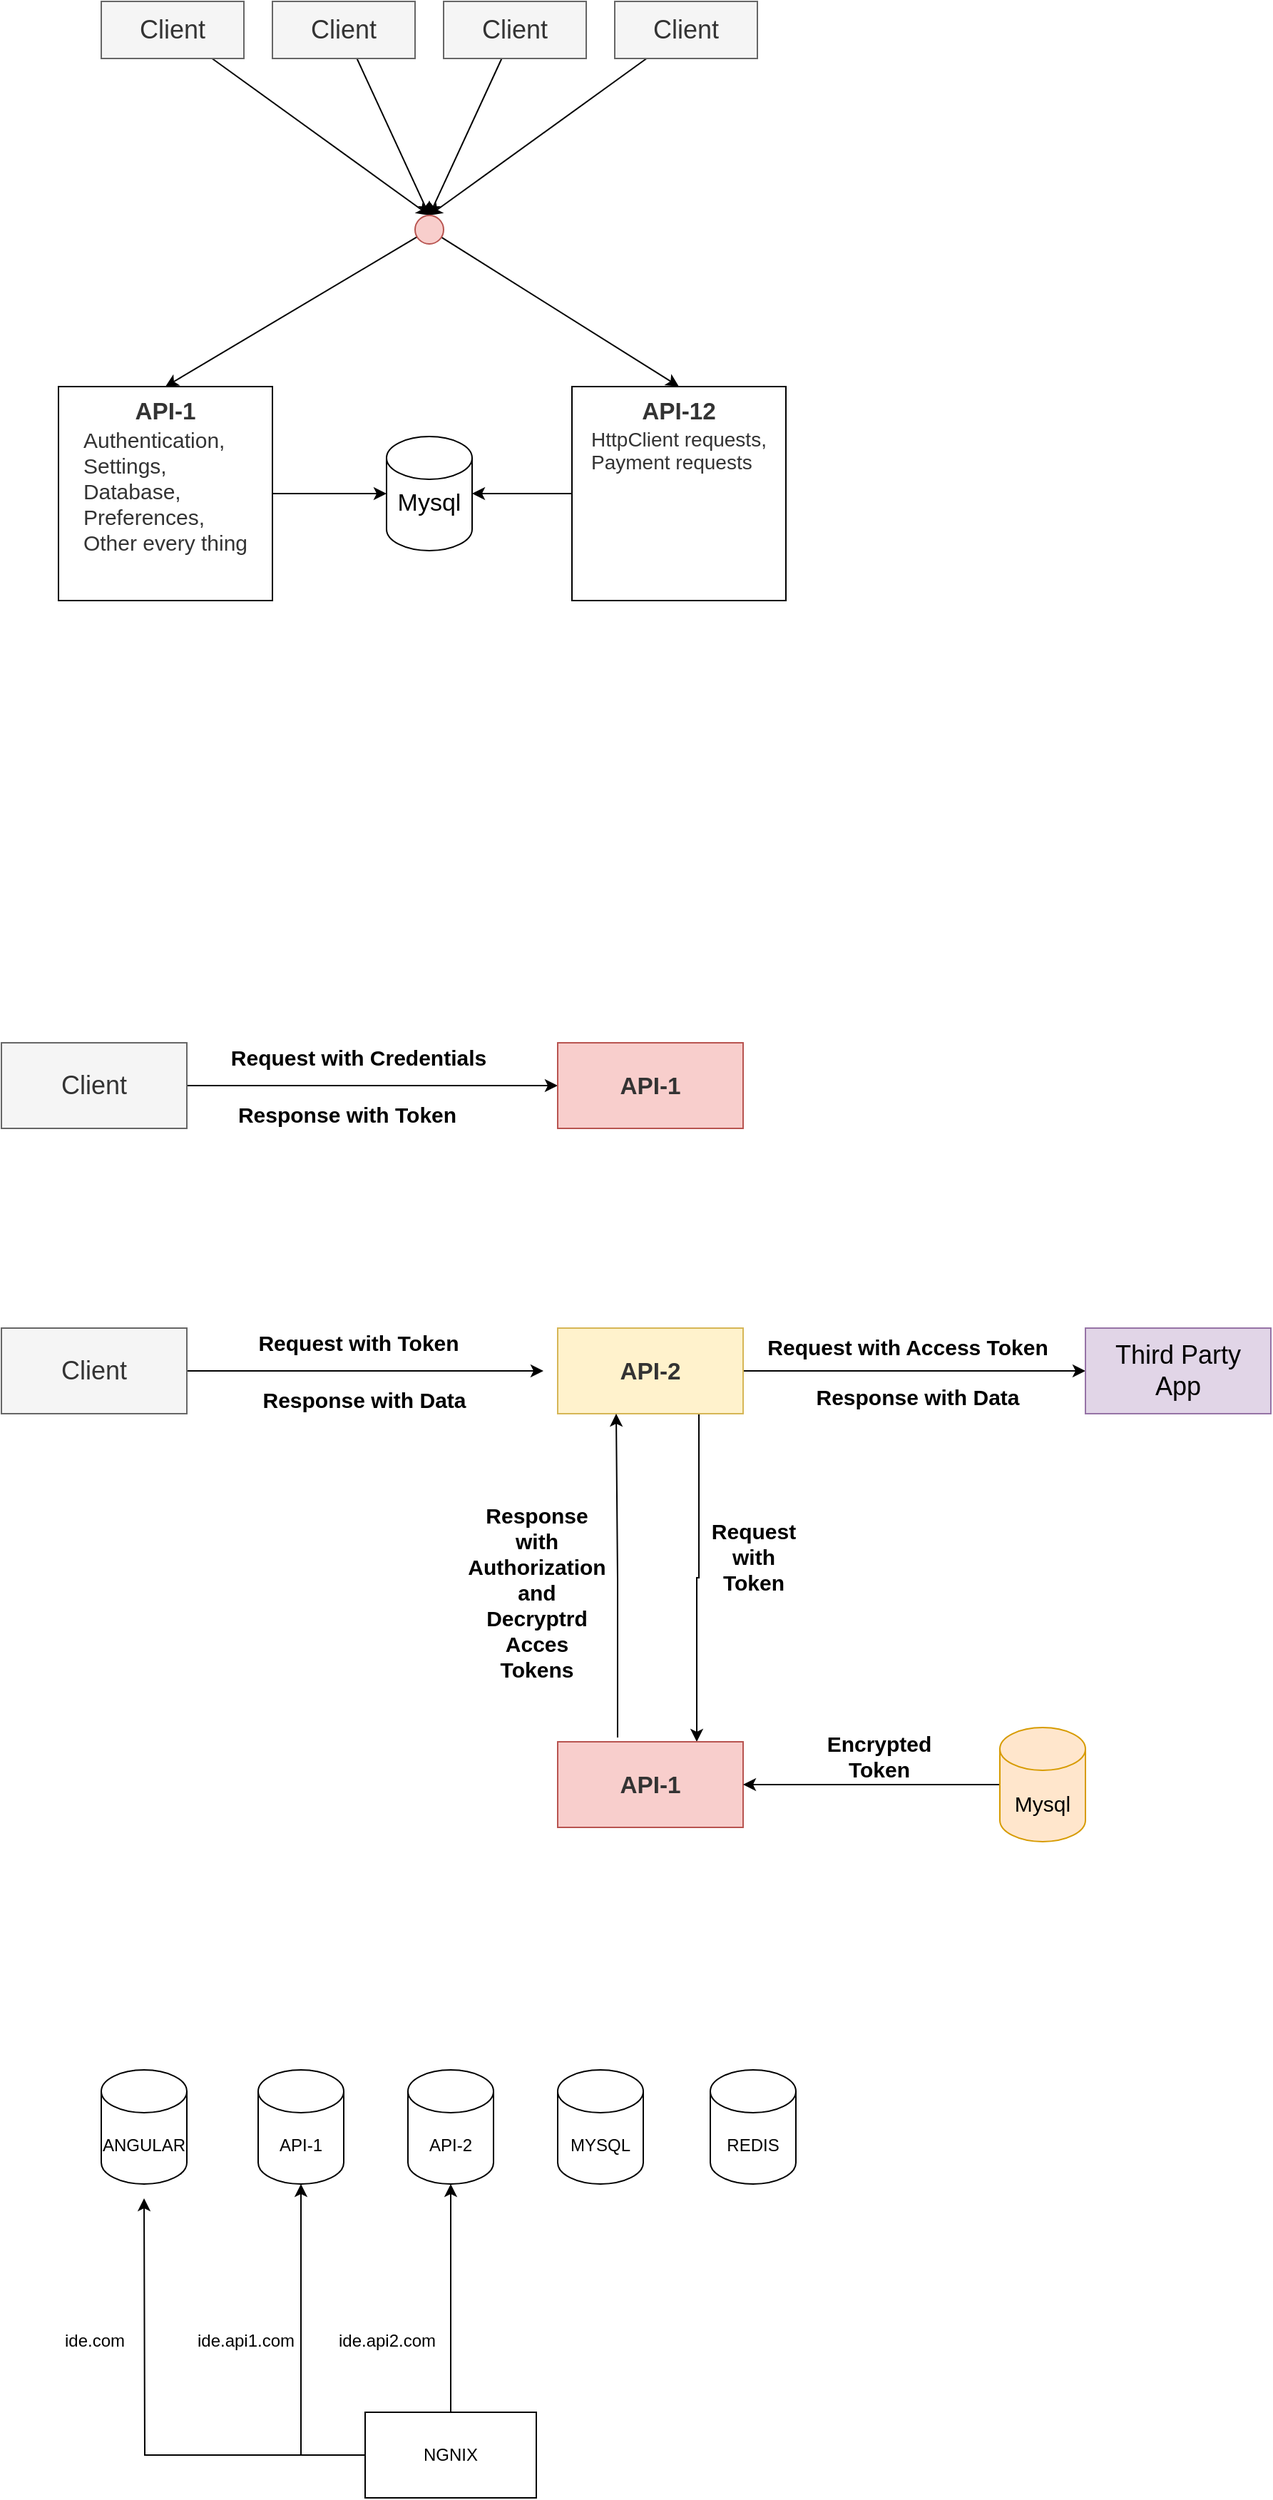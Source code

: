 <mxfile version="14.8.6" type="github" pages="4">
  <diagram id="KWCMroENYIzv3C8HbzbQ" name="Api">
    <mxGraphModel dx="1678" dy="838" grid="1" gridSize="10" guides="1" tooltips="1" connect="1" arrows="1" fold="1" page="1" pageScale="1" pageWidth="827" pageHeight="1169" math="0" shadow="0">
      <root>
        <mxCell id="0" />
        <mxCell id="1" parent="0" />
        <mxCell id="m-8dADaFQHAfap0iC8K7-13" style="edgeStyle=none;rounded=0;orthogonalLoop=1;jettySize=auto;html=1;entryX=0.5;entryY=0;entryDx=0;entryDy=0;fontSize=18;" parent="1" source="m-8dADaFQHAfap0iC8K7-1" target="m-8dADaFQHAfap0iC8K7-5" edge="1">
          <mxGeometry relative="1" as="geometry" />
        </mxCell>
        <mxCell id="m-8dADaFQHAfap0iC8K7-1" value="Client" style="rounded=0;whiteSpace=wrap;html=1;fontSize=18;fillColor=#f5f5f5;strokeColor=#666666;fontColor=#333333;" parent="1" vertex="1">
          <mxGeometry x="150" y="160" width="100" height="40" as="geometry" />
        </mxCell>
        <mxCell id="m-8dADaFQHAfap0iC8K7-10" style="edgeStyle=none;rounded=0;orthogonalLoop=1;jettySize=auto;html=1;entryX=0.5;entryY=0;entryDx=0;entryDy=0;fontSize=18;" parent="1" source="m-8dADaFQHAfap0iC8K7-2" target="m-8dADaFQHAfap0iC8K7-5" edge="1">
          <mxGeometry relative="1" as="geometry" />
        </mxCell>
        <mxCell id="m-8dADaFQHAfap0iC8K7-2" value="Client" style="rounded=0;whiteSpace=wrap;html=1;fontSize=18;fillColor=#f5f5f5;strokeColor=#666666;fontColor=#333333;" parent="1" vertex="1">
          <mxGeometry x="270" y="160" width="100" height="40" as="geometry" />
        </mxCell>
        <mxCell id="m-8dADaFQHAfap0iC8K7-11" style="edgeStyle=none;rounded=0;orthogonalLoop=1;jettySize=auto;html=1;entryX=0.5;entryY=0;entryDx=0;entryDy=0;fontSize=18;" parent="1" source="m-8dADaFQHAfap0iC8K7-3" target="m-8dADaFQHAfap0iC8K7-5" edge="1">
          <mxGeometry relative="1" as="geometry" />
        </mxCell>
        <mxCell id="m-8dADaFQHAfap0iC8K7-3" value="Client" style="rounded=0;whiteSpace=wrap;html=1;fontSize=18;fillColor=#f5f5f5;strokeColor=#666666;fontColor=#333333;" parent="1" vertex="1">
          <mxGeometry x="390" y="160" width="100" height="40" as="geometry" />
        </mxCell>
        <mxCell id="m-8dADaFQHAfap0iC8K7-12" style="edgeStyle=none;rounded=0;orthogonalLoop=1;jettySize=auto;html=1;entryX=0.5;entryY=0;entryDx=0;entryDy=0;fontSize=18;" parent="1" source="m-8dADaFQHAfap0iC8K7-4" target="m-8dADaFQHAfap0iC8K7-5" edge="1">
          <mxGeometry relative="1" as="geometry" />
        </mxCell>
        <mxCell id="m-8dADaFQHAfap0iC8K7-4" value="Client" style="rounded=0;whiteSpace=wrap;html=1;fontSize=18;fillColor=#f5f5f5;strokeColor=#666666;fontColor=#333333;" parent="1" vertex="1">
          <mxGeometry x="510" y="160" width="100" height="40" as="geometry" />
        </mxCell>
        <mxCell id="m-8dADaFQHAfap0iC8K7-14" style="edgeStyle=none;rounded=0;orthogonalLoop=1;jettySize=auto;html=1;entryX=0.5;entryY=0;entryDx=0;entryDy=0;fontSize=18;" parent="1" source="m-8dADaFQHAfap0iC8K7-5" target="m-8dADaFQHAfap0iC8K7-7" edge="1">
          <mxGeometry relative="1" as="geometry" />
        </mxCell>
        <mxCell id="m-8dADaFQHAfap0iC8K7-15" style="edgeStyle=none;rounded=0;orthogonalLoop=1;jettySize=auto;html=1;entryX=0.5;entryY=0;entryDx=0;entryDy=0;fontSize=18;" parent="1" source="m-8dADaFQHAfap0iC8K7-5" target="m-8dADaFQHAfap0iC8K7-8" edge="1">
          <mxGeometry relative="1" as="geometry" />
        </mxCell>
        <mxCell id="m-8dADaFQHAfap0iC8K7-5" value="" style="ellipse;whiteSpace=wrap;html=1;fontSize=18;fillColor=#f8cecc;strokeColor=#b85450;" parent="1" vertex="1">
          <mxGeometry x="370" y="310" width="20" height="20" as="geometry" />
        </mxCell>
        <mxCell id="FvyMITSBp_P54hjT1kFX-2" style="edgeStyle=none;rounded=0;orthogonalLoop=1;jettySize=auto;html=1;entryX=0;entryY=0.5;entryDx=0;entryDy=0;entryPerimeter=0;fontSize=17;" parent="1" source="m-8dADaFQHAfap0iC8K7-7" target="FvyMITSBp_P54hjT1kFX-1" edge="1">
          <mxGeometry relative="1" as="geometry" />
        </mxCell>
        <mxCell id="m-8dADaFQHAfap0iC8K7-7" value="&lt;span data-lucid-type=&quot;application/vnd.lucid.text&quot; data-lucid-content=&quot;{&amp;#34;t&amp;#34;:&amp;#34;API-1\n\nAuthentication,\nSettings,\nDatabase,\nPreferences,\nOther every thing &amp;#34;,&amp;#34;m&amp;#34;:[{&amp;#34;s&amp;#34;:0,&amp;#34;n&amp;#34;:&amp;#34;s&amp;#34;,&amp;#34;v&amp;#34;:22.222,&amp;#34;e&amp;#34;:74},{&amp;#34;s&amp;#34;:0,&amp;#34;n&amp;#34;:&amp;#34;c&amp;#34;,&amp;#34;v&amp;#34;:&amp;#34;333333ff&amp;#34;,&amp;#34;e&amp;#34;:74},{&amp;#34;s&amp;#34;:0,&amp;#34;n&amp;#34;:&amp;#34;fc&amp;#34;,&amp;#34;v&amp;#34;:&amp;#34;Bold&amp;#34;,&amp;#34;e&amp;#34;:74},{&amp;#34;s&amp;#34;:0,&amp;#34;n&amp;#34;:&amp;#34;b&amp;#34;,&amp;#34;v&amp;#34;:true,&amp;#34;e&amp;#34;:74},{&amp;#34;s&amp;#34;:0,&amp;#34;n&amp;#34;:&amp;#34;fid&amp;#34;,&amp;#34;v&amp;#34;:5,&amp;#34;e&amp;#34;:74},{&amp;#34;s&amp;#34;:6,&amp;#34;n&amp;#34;:&amp;#34;a&amp;#34;,&amp;#34;v&amp;#34;:&amp;#34;left&amp;#34;},{&amp;#34;s&amp;#34;:7,&amp;#34;n&amp;#34;:&amp;#34;t&amp;#34;,&amp;#34;v&amp;#34;:&amp;#34;ul&amp;#34;},{&amp;#34;s&amp;#34;:7,&amp;#34;n&amp;#34;:&amp;#34;l&amp;#34;,&amp;#34;v&amp;#34;:&amp;#34;auto&amp;#34;},{&amp;#34;s&amp;#34;:7,&amp;#34;n&amp;#34;:&amp;#34;il&amp;#34;,&amp;#34;v&amp;#34;:22.222},{&amp;#34;s&amp;#34;:7,&amp;#34;n&amp;#34;:&amp;#34;fl&amp;#34;,&amp;#34;v&amp;#34;:22.222},{&amp;#34;s&amp;#34;:7,&amp;#34;n&amp;#34;:&amp;#34;a&amp;#34;,&amp;#34;v&amp;#34;:&amp;#34;left&amp;#34;},{&amp;#34;s&amp;#34;:23,&amp;#34;n&amp;#34;:&amp;#34;t&amp;#34;,&amp;#34;v&amp;#34;:&amp;#34;ul&amp;#34;},{&amp;#34;s&amp;#34;:23,&amp;#34;n&amp;#34;:&amp;#34;l&amp;#34;,&amp;#34;v&amp;#34;:&amp;#34;auto&amp;#34;},{&amp;#34;s&amp;#34;:23,&amp;#34;n&amp;#34;:&amp;#34;il&amp;#34;,&amp;#34;v&amp;#34;:22.222},{&amp;#34;s&amp;#34;:23,&amp;#34;n&amp;#34;:&amp;#34;fl&amp;#34;,&amp;#34;v&amp;#34;:22.222},{&amp;#34;s&amp;#34;:23,&amp;#34;n&amp;#34;:&amp;#34;a&amp;#34;,&amp;#34;v&amp;#34;:&amp;#34;left&amp;#34;},{&amp;#34;s&amp;#34;:33,&amp;#34;n&amp;#34;:&amp;#34;t&amp;#34;,&amp;#34;v&amp;#34;:&amp;#34;ul&amp;#34;},{&amp;#34;s&amp;#34;:33,&amp;#34;n&amp;#34;:&amp;#34;l&amp;#34;,&amp;#34;v&amp;#34;:&amp;#34;auto&amp;#34;},{&amp;#34;s&amp;#34;:33,&amp;#34;n&amp;#34;:&amp;#34;il&amp;#34;,&amp;#34;v&amp;#34;:22.222},{&amp;#34;s&amp;#34;:33,&amp;#34;n&amp;#34;:&amp;#34;fl&amp;#34;,&amp;#34;v&amp;#34;:22.222},{&amp;#34;s&amp;#34;:33,&amp;#34;n&amp;#34;:&amp;#34;a&amp;#34;,&amp;#34;v&amp;#34;:&amp;#34;left&amp;#34;},{&amp;#34;s&amp;#34;:43,&amp;#34;n&amp;#34;:&amp;#34;t&amp;#34;,&amp;#34;v&amp;#34;:&amp;#34;ul&amp;#34;},{&amp;#34;s&amp;#34;:43,&amp;#34;n&amp;#34;:&amp;#34;l&amp;#34;,&amp;#34;v&amp;#34;:&amp;#34;auto&amp;#34;},{&amp;#34;s&amp;#34;:43,&amp;#34;n&amp;#34;:&amp;#34;il&amp;#34;,&amp;#34;v&amp;#34;:22.222},{&amp;#34;s&amp;#34;:43,&amp;#34;n&amp;#34;:&amp;#34;fl&amp;#34;,&amp;#34;v&amp;#34;:22.222},{&amp;#34;s&amp;#34;:43,&amp;#34;n&amp;#34;:&amp;#34;a&amp;#34;,&amp;#34;v&amp;#34;:&amp;#34;left&amp;#34;},{&amp;#34;s&amp;#34;:56,&amp;#34;n&amp;#34;:&amp;#34;t&amp;#34;,&amp;#34;v&amp;#34;:&amp;#34;ul&amp;#34;},{&amp;#34;s&amp;#34;:56,&amp;#34;n&amp;#34;:&amp;#34;l&amp;#34;,&amp;#34;v&amp;#34;:&amp;#34;auto&amp;#34;},{&amp;#34;s&amp;#34;:56,&amp;#34;n&amp;#34;:&amp;#34;il&amp;#34;,&amp;#34;v&amp;#34;:22.222},{&amp;#34;s&amp;#34;:56,&amp;#34;n&amp;#34;:&amp;#34;fl&amp;#34;,&amp;#34;v&amp;#34;:22.222},{&amp;#34;s&amp;#34;:56,&amp;#34;n&amp;#34;:&amp;#34;a&amp;#34;,&amp;#34;v&amp;#34;:&amp;#34;left&amp;#34;}]}&quot;&gt;&lt;span style=&quot;font-size: 16.667px ; color: #333333 ; font-weight: bold&quot;&gt;API-1&lt;/span&gt;&lt;span style=&quot;font-size: 16.667px ; color: #333333 ; font-weight: bold ; text-align: left&quot;&gt;&lt;br&gt;&lt;/span&gt;&lt;/span&gt;&lt;div style=&quot;font-size: 15px&quot; align=&quot;left&quot;&gt;&lt;span data-lucid-type=&quot;application/vnd.lucid.text&quot; data-lucid-content=&quot;{&amp;#34;t&amp;#34;:&amp;#34;API-1\n\nAuthentication,\nSettings,\nDatabase,\nPreferences,\nOther every thing &amp;#34;,&amp;#34;m&amp;#34;:[{&amp;#34;s&amp;#34;:0,&amp;#34;n&amp;#34;:&amp;#34;s&amp;#34;,&amp;#34;v&amp;#34;:22.222,&amp;#34;e&amp;#34;:74},{&amp;#34;s&amp;#34;:0,&amp;#34;n&amp;#34;:&amp;#34;c&amp;#34;,&amp;#34;v&amp;#34;:&amp;#34;333333ff&amp;#34;,&amp;#34;e&amp;#34;:74},{&amp;#34;s&amp;#34;:0,&amp;#34;n&amp;#34;:&amp;#34;fc&amp;#34;,&amp;#34;v&amp;#34;:&amp;#34;Bold&amp;#34;,&amp;#34;e&amp;#34;:74},{&amp;#34;s&amp;#34;:0,&amp;#34;n&amp;#34;:&amp;#34;b&amp;#34;,&amp;#34;v&amp;#34;:true,&amp;#34;e&amp;#34;:74},{&amp;#34;s&amp;#34;:0,&amp;#34;n&amp;#34;:&amp;#34;fid&amp;#34;,&amp;#34;v&amp;#34;:5,&amp;#34;e&amp;#34;:74},{&amp;#34;s&amp;#34;:6,&amp;#34;n&amp;#34;:&amp;#34;a&amp;#34;,&amp;#34;v&amp;#34;:&amp;#34;left&amp;#34;},{&amp;#34;s&amp;#34;:7,&amp;#34;n&amp;#34;:&amp;#34;t&amp;#34;,&amp;#34;v&amp;#34;:&amp;#34;ul&amp;#34;},{&amp;#34;s&amp;#34;:7,&amp;#34;n&amp;#34;:&amp;#34;l&amp;#34;,&amp;#34;v&amp;#34;:&amp;#34;auto&amp;#34;},{&amp;#34;s&amp;#34;:7,&amp;#34;n&amp;#34;:&amp;#34;il&amp;#34;,&amp;#34;v&amp;#34;:22.222},{&amp;#34;s&amp;#34;:7,&amp;#34;n&amp;#34;:&amp;#34;fl&amp;#34;,&amp;#34;v&amp;#34;:22.222},{&amp;#34;s&amp;#34;:7,&amp;#34;n&amp;#34;:&amp;#34;a&amp;#34;,&amp;#34;v&amp;#34;:&amp;#34;left&amp;#34;},{&amp;#34;s&amp;#34;:23,&amp;#34;n&amp;#34;:&amp;#34;t&amp;#34;,&amp;#34;v&amp;#34;:&amp;#34;ul&amp;#34;},{&amp;#34;s&amp;#34;:23,&amp;#34;n&amp;#34;:&amp;#34;l&amp;#34;,&amp;#34;v&amp;#34;:&amp;#34;auto&amp;#34;},{&amp;#34;s&amp;#34;:23,&amp;#34;n&amp;#34;:&amp;#34;il&amp;#34;,&amp;#34;v&amp;#34;:22.222},{&amp;#34;s&amp;#34;:23,&amp;#34;n&amp;#34;:&amp;#34;fl&amp;#34;,&amp;#34;v&amp;#34;:22.222},{&amp;#34;s&amp;#34;:23,&amp;#34;n&amp;#34;:&amp;#34;a&amp;#34;,&amp;#34;v&amp;#34;:&amp;#34;left&amp;#34;},{&amp;#34;s&amp;#34;:33,&amp;#34;n&amp;#34;:&amp;#34;t&amp;#34;,&amp;#34;v&amp;#34;:&amp;#34;ul&amp;#34;},{&amp;#34;s&amp;#34;:33,&amp;#34;n&amp;#34;:&amp;#34;l&amp;#34;,&amp;#34;v&amp;#34;:&amp;#34;auto&amp;#34;},{&amp;#34;s&amp;#34;:33,&amp;#34;n&amp;#34;:&amp;#34;il&amp;#34;,&amp;#34;v&amp;#34;:22.222},{&amp;#34;s&amp;#34;:33,&amp;#34;n&amp;#34;:&amp;#34;fl&amp;#34;,&amp;#34;v&amp;#34;:22.222},{&amp;#34;s&amp;#34;:33,&amp;#34;n&amp;#34;:&amp;#34;a&amp;#34;,&amp;#34;v&amp;#34;:&amp;#34;left&amp;#34;},{&amp;#34;s&amp;#34;:43,&amp;#34;n&amp;#34;:&amp;#34;t&amp;#34;,&amp;#34;v&amp;#34;:&amp;#34;ul&amp;#34;},{&amp;#34;s&amp;#34;:43,&amp;#34;n&amp;#34;:&amp;#34;l&amp;#34;,&amp;#34;v&amp;#34;:&amp;#34;auto&amp;#34;},{&amp;#34;s&amp;#34;:43,&amp;#34;n&amp;#34;:&amp;#34;il&amp;#34;,&amp;#34;v&amp;#34;:22.222},{&amp;#34;s&amp;#34;:43,&amp;#34;n&amp;#34;:&amp;#34;fl&amp;#34;,&amp;#34;v&amp;#34;:22.222},{&amp;#34;s&amp;#34;:43,&amp;#34;n&amp;#34;:&amp;#34;a&amp;#34;,&amp;#34;v&amp;#34;:&amp;#34;left&amp;#34;},{&amp;#34;s&amp;#34;:56,&amp;#34;n&amp;#34;:&amp;#34;t&amp;#34;,&amp;#34;v&amp;#34;:&amp;#34;ul&amp;#34;},{&amp;#34;s&amp;#34;:56,&amp;#34;n&amp;#34;:&amp;#34;l&amp;#34;,&amp;#34;v&amp;#34;:&amp;#34;auto&amp;#34;},{&amp;#34;s&amp;#34;:56,&amp;#34;n&amp;#34;:&amp;#34;il&amp;#34;,&amp;#34;v&amp;#34;:22.222},{&amp;#34;s&amp;#34;:56,&amp;#34;n&amp;#34;:&amp;#34;fl&amp;#34;,&amp;#34;v&amp;#34;:22.222},{&amp;#34;s&amp;#34;:56,&amp;#34;n&amp;#34;:&amp;#34;a&amp;#34;,&amp;#34;v&amp;#34;:&amp;#34;left&amp;#34;}]}&quot;&gt;&lt;span style=&quot;color: rgb(51 , 51 , 51)&quot;&gt;Authentication,&lt;/span&gt;&lt;/span&gt;&lt;br&gt;&lt;span data-lucid-type=&quot;application/vnd.lucid.text&quot; data-lucid-content=&quot;{&amp;#34;t&amp;#34;:&amp;#34;API-1\n\nAuthentication,\nSettings,\nDatabase,\nPreferences,\nOther every thing &amp;#34;,&amp;#34;m&amp;#34;:[{&amp;#34;s&amp;#34;:0,&amp;#34;n&amp;#34;:&amp;#34;s&amp;#34;,&amp;#34;v&amp;#34;:22.222,&amp;#34;e&amp;#34;:74},{&amp;#34;s&amp;#34;:0,&amp;#34;n&amp;#34;:&amp;#34;c&amp;#34;,&amp;#34;v&amp;#34;:&amp;#34;333333ff&amp;#34;,&amp;#34;e&amp;#34;:74},{&amp;#34;s&amp;#34;:0,&amp;#34;n&amp;#34;:&amp;#34;fc&amp;#34;,&amp;#34;v&amp;#34;:&amp;#34;Bold&amp;#34;,&amp;#34;e&amp;#34;:74},{&amp;#34;s&amp;#34;:0,&amp;#34;n&amp;#34;:&amp;#34;b&amp;#34;,&amp;#34;v&amp;#34;:true,&amp;#34;e&amp;#34;:74},{&amp;#34;s&amp;#34;:0,&amp;#34;n&amp;#34;:&amp;#34;fid&amp;#34;,&amp;#34;v&amp;#34;:5,&amp;#34;e&amp;#34;:74},{&amp;#34;s&amp;#34;:6,&amp;#34;n&amp;#34;:&amp;#34;a&amp;#34;,&amp;#34;v&amp;#34;:&amp;#34;left&amp;#34;},{&amp;#34;s&amp;#34;:7,&amp;#34;n&amp;#34;:&amp;#34;t&amp;#34;,&amp;#34;v&amp;#34;:&amp;#34;ul&amp;#34;},{&amp;#34;s&amp;#34;:7,&amp;#34;n&amp;#34;:&amp;#34;l&amp;#34;,&amp;#34;v&amp;#34;:&amp;#34;auto&amp;#34;},{&amp;#34;s&amp;#34;:7,&amp;#34;n&amp;#34;:&amp;#34;il&amp;#34;,&amp;#34;v&amp;#34;:22.222},{&amp;#34;s&amp;#34;:7,&amp;#34;n&amp;#34;:&amp;#34;fl&amp;#34;,&amp;#34;v&amp;#34;:22.222},{&amp;#34;s&amp;#34;:7,&amp;#34;n&amp;#34;:&amp;#34;a&amp;#34;,&amp;#34;v&amp;#34;:&amp;#34;left&amp;#34;},{&amp;#34;s&amp;#34;:23,&amp;#34;n&amp;#34;:&amp;#34;t&amp;#34;,&amp;#34;v&amp;#34;:&amp;#34;ul&amp;#34;},{&amp;#34;s&amp;#34;:23,&amp;#34;n&amp;#34;:&amp;#34;l&amp;#34;,&amp;#34;v&amp;#34;:&amp;#34;auto&amp;#34;},{&amp;#34;s&amp;#34;:23,&amp;#34;n&amp;#34;:&amp;#34;il&amp;#34;,&amp;#34;v&amp;#34;:22.222},{&amp;#34;s&amp;#34;:23,&amp;#34;n&amp;#34;:&amp;#34;fl&amp;#34;,&amp;#34;v&amp;#34;:22.222},{&amp;#34;s&amp;#34;:23,&amp;#34;n&amp;#34;:&amp;#34;a&amp;#34;,&amp;#34;v&amp;#34;:&amp;#34;left&amp;#34;},{&amp;#34;s&amp;#34;:33,&amp;#34;n&amp;#34;:&amp;#34;t&amp;#34;,&amp;#34;v&amp;#34;:&amp;#34;ul&amp;#34;},{&amp;#34;s&amp;#34;:33,&amp;#34;n&amp;#34;:&amp;#34;l&amp;#34;,&amp;#34;v&amp;#34;:&amp;#34;auto&amp;#34;},{&amp;#34;s&amp;#34;:33,&amp;#34;n&amp;#34;:&amp;#34;il&amp;#34;,&amp;#34;v&amp;#34;:22.222},{&amp;#34;s&amp;#34;:33,&amp;#34;n&amp;#34;:&amp;#34;fl&amp;#34;,&amp;#34;v&amp;#34;:22.222},{&amp;#34;s&amp;#34;:33,&amp;#34;n&amp;#34;:&amp;#34;a&amp;#34;,&amp;#34;v&amp;#34;:&amp;#34;left&amp;#34;},{&amp;#34;s&amp;#34;:43,&amp;#34;n&amp;#34;:&amp;#34;t&amp;#34;,&amp;#34;v&amp;#34;:&amp;#34;ul&amp;#34;},{&amp;#34;s&amp;#34;:43,&amp;#34;n&amp;#34;:&amp;#34;l&amp;#34;,&amp;#34;v&amp;#34;:&amp;#34;auto&amp;#34;},{&amp;#34;s&amp;#34;:43,&amp;#34;n&amp;#34;:&amp;#34;il&amp;#34;,&amp;#34;v&amp;#34;:22.222},{&amp;#34;s&amp;#34;:43,&amp;#34;n&amp;#34;:&amp;#34;fl&amp;#34;,&amp;#34;v&amp;#34;:22.222},{&amp;#34;s&amp;#34;:43,&amp;#34;n&amp;#34;:&amp;#34;a&amp;#34;,&amp;#34;v&amp;#34;:&amp;#34;left&amp;#34;},{&amp;#34;s&amp;#34;:56,&amp;#34;n&amp;#34;:&amp;#34;t&amp;#34;,&amp;#34;v&amp;#34;:&amp;#34;ul&amp;#34;},{&amp;#34;s&amp;#34;:56,&amp;#34;n&amp;#34;:&amp;#34;l&amp;#34;,&amp;#34;v&amp;#34;:&amp;#34;auto&amp;#34;},{&amp;#34;s&amp;#34;:56,&amp;#34;n&amp;#34;:&amp;#34;il&amp;#34;,&amp;#34;v&amp;#34;:22.222},{&amp;#34;s&amp;#34;:56,&amp;#34;n&amp;#34;:&amp;#34;fl&amp;#34;,&amp;#34;v&amp;#34;:22.222},{&amp;#34;s&amp;#34;:56,&amp;#34;n&amp;#34;:&amp;#34;a&amp;#34;,&amp;#34;v&amp;#34;:&amp;#34;left&amp;#34;}]}&quot;&gt;&lt;span style=&quot;color: rgb(51 , 51 , 51)&quot;&gt;&lt;/span&gt;&lt;span style=&quot;color: rgb(51 , 51 , 51)&quot;&gt;Settings,&lt;/span&gt;&lt;/span&gt;&lt;br&gt;&lt;span data-lucid-type=&quot;application/vnd.lucid.text&quot; data-lucid-content=&quot;{&amp;#34;t&amp;#34;:&amp;#34;API-1\n\nAuthentication,\nSettings,\nDatabase,\nPreferences,\nOther every thing &amp;#34;,&amp;#34;m&amp;#34;:[{&amp;#34;s&amp;#34;:0,&amp;#34;n&amp;#34;:&amp;#34;s&amp;#34;,&amp;#34;v&amp;#34;:22.222,&amp;#34;e&amp;#34;:74},{&amp;#34;s&amp;#34;:0,&amp;#34;n&amp;#34;:&amp;#34;c&amp;#34;,&amp;#34;v&amp;#34;:&amp;#34;333333ff&amp;#34;,&amp;#34;e&amp;#34;:74},{&amp;#34;s&amp;#34;:0,&amp;#34;n&amp;#34;:&amp;#34;fc&amp;#34;,&amp;#34;v&amp;#34;:&amp;#34;Bold&amp;#34;,&amp;#34;e&amp;#34;:74},{&amp;#34;s&amp;#34;:0,&amp;#34;n&amp;#34;:&amp;#34;b&amp;#34;,&amp;#34;v&amp;#34;:true,&amp;#34;e&amp;#34;:74},{&amp;#34;s&amp;#34;:0,&amp;#34;n&amp;#34;:&amp;#34;fid&amp;#34;,&amp;#34;v&amp;#34;:5,&amp;#34;e&amp;#34;:74},{&amp;#34;s&amp;#34;:6,&amp;#34;n&amp;#34;:&amp;#34;a&amp;#34;,&amp;#34;v&amp;#34;:&amp;#34;left&amp;#34;},{&amp;#34;s&amp;#34;:7,&amp;#34;n&amp;#34;:&amp;#34;t&amp;#34;,&amp;#34;v&amp;#34;:&amp;#34;ul&amp;#34;},{&amp;#34;s&amp;#34;:7,&amp;#34;n&amp;#34;:&amp;#34;l&amp;#34;,&amp;#34;v&amp;#34;:&amp;#34;auto&amp;#34;},{&amp;#34;s&amp;#34;:7,&amp;#34;n&amp;#34;:&amp;#34;il&amp;#34;,&amp;#34;v&amp;#34;:22.222},{&amp;#34;s&amp;#34;:7,&amp;#34;n&amp;#34;:&amp;#34;fl&amp;#34;,&amp;#34;v&amp;#34;:22.222},{&amp;#34;s&amp;#34;:7,&amp;#34;n&amp;#34;:&amp;#34;a&amp;#34;,&amp;#34;v&amp;#34;:&amp;#34;left&amp;#34;},{&amp;#34;s&amp;#34;:23,&amp;#34;n&amp;#34;:&amp;#34;t&amp;#34;,&amp;#34;v&amp;#34;:&amp;#34;ul&amp;#34;},{&amp;#34;s&amp;#34;:23,&amp;#34;n&amp;#34;:&amp;#34;l&amp;#34;,&amp;#34;v&amp;#34;:&amp;#34;auto&amp;#34;},{&amp;#34;s&amp;#34;:23,&amp;#34;n&amp;#34;:&amp;#34;il&amp;#34;,&amp;#34;v&amp;#34;:22.222},{&amp;#34;s&amp;#34;:23,&amp;#34;n&amp;#34;:&amp;#34;fl&amp;#34;,&amp;#34;v&amp;#34;:22.222},{&amp;#34;s&amp;#34;:23,&amp;#34;n&amp;#34;:&amp;#34;a&amp;#34;,&amp;#34;v&amp;#34;:&amp;#34;left&amp;#34;},{&amp;#34;s&amp;#34;:33,&amp;#34;n&amp;#34;:&amp;#34;t&amp;#34;,&amp;#34;v&amp;#34;:&amp;#34;ul&amp;#34;},{&amp;#34;s&amp;#34;:33,&amp;#34;n&amp;#34;:&amp;#34;l&amp;#34;,&amp;#34;v&amp;#34;:&amp;#34;auto&amp;#34;},{&amp;#34;s&amp;#34;:33,&amp;#34;n&amp;#34;:&amp;#34;il&amp;#34;,&amp;#34;v&amp;#34;:22.222},{&amp;#34;s&amp;#34;:33,&amp;#34;n&amp;#34;:&amp;#34;fl&amp;#34;,&amp;#34;v&amp;#34;:22.222},{&amp;#34;s&amp;#34;:33,&amp;#34;n&amp;#34;:&amp;#34;a&amp;#34;,&amp;#34;v&amp;#34;:&amp;#34;left&amp;#34;},{&amp;#34;s&amp;#34;:43,&amp;#34;n&amp;#34;:&amp;#34;t&amp;#34;,&amp;#34;v&amp;#34;:&amp;#34;ul&amp;#34;},{&amp;#34;s&amp;#34;:43,&amp;#34;n&amp;#34;:&amp;#34;l&amp;#34;,&amp;#34;v&amp;#34;:&amp;#34;auto&amp;#34;},{&amp;#34;s&amp;#34;:43,&amp;#34;n&amp;#34;:&amp;#34;il&amp;#34;,&amp;#34;v&amp;#34;:22.222},{&amp;#34;s&amp;#34;:43,&amp;#34;n&amp;#34;:&amp;#34;fl&amp;#34;,&amp;#34;v&amp;#34;:22.222},{&amp;#34;s&amp;#34;:43,&amp;#34;n&amp;#34;:&amp;#34;a&amp;#34;,&amp;#34;v&amp;#34;:&amp;#34;left&amp;#34;},{&amp;#34;s&amp;#34;:56,&amp;#34;n&amp;#34;:&amp;#34;t&amp;#34;,&amp;#34;v&amp;#34;:&amp;#34;ul&amp;#34;},{&amp;#34;s&amp;#34;:56,&amp;#34;n&amp;#34;:&amp;#34;l&amp;#34;,&amp;#34;v&amp;#34;:&amp;#34;auto&amp;#34;},{&amp;#34;s&amp;#34;:56,&amp;#34;n&amp;#34;:&amp;#34;il&amp;#34;,&amp;#34;v&amp;#34;:22.222},{&amp;#34;s&amp;#34;:56,&amp;#34;n&amp;#34;:&amp;#34;fl&amp;#34;,&amp;#34;v&amp;#34;:22.222},{&amp;#34;s&amp;#34;:56,&amp;#34;n&amp;#34;:&amp;#34;a&amp;#34;,&amp;#34;v&amp;#34;:&amp;#34;left&amp;#34;}]}&quot;&gt;&lt;span style=&quot;color: rgb(51 , 51 , 51)&quot;&gt;&lt;/span&gt;&lt;span style=&quot;color: rgb(51 , 51 , 51)&quot;&gt;Database,&lt;/span&gt;&lt;/span&gt;&lt;br&gt;&lt;span data-lucid-type=&quot;application/vnd.lucid.text&quot; data-lucid-content=&quot;{&amp;#34;t&amp;#34;:&amp;#34;API-1\n\nAuthentication,\nSettings,\nDatabase,\nPreferences,\nOther every thing &amp;#34;,&amp;#34;m&amp;#34;:[{&amp;#34;s&amp;#34;:0,&amp;#34;n&amp;#34;:&amp;#34;s&amp;#34;,&amp;#34;v&amp;#34;:22.222,&amp;#34;e&amp;#34;:74},{&amp;#34;s&amp;#34;:0,&amp;#34;n&amp;#34;:&amp;#34;c&amp;#34;,&amp;#34;v&amp;#34;:&amp;#34;333333ff&amp;#34;,&amp;#34;e&amp;#34;:74},{&amp;#34;s&amp;#34;:0,&amp;#34;n&amp;#34;:&amp;#34;fc&amp;#34;,&amp;#34;v&amp;#34;:&amp;#34;Bold&amp;#34;,&amp;#34;e&amp;#34;:74},{&amp;#34;s&amp;#34;:0,&amp;#34;n&amp;#34;:&amp;#34;b&amp;#34;,&amp;#34;v&amp;#34;:true,&amp;#34;e&amp;#34;:74},{&amp;#34;s&amp;#34;:0,&amp;#34;n&amp;#34;:&amp;#34;fid&amp;#34;,&amp;#34;v&amp;#34;:5,&amp;#34;e&amp;#34;:74},{&amp;#34;s&amp;#34;:6,&amp;#34;n&amp;#34;:&amp;#34;a&amp;#34;,&amp;#34;v&amp;#34;:&amp;#34;left&amp;#34;},{&amp;#34;s&amp;#34;:7,&amp;#34;n&amp;#34;:&amp;#34;t&amp;#34;,&amp;#34;v&amp;#34;:&amp;#34;ul&amp;#34;},{&amp;#34;s&amp;#34;:7,&amp;#34;n&amp;#34;:&amp;#34;l&amp;#34;,&amp;#34;v&amp;#34;:&amp;#34;auto&amp;#34;},{&amp;#34;s&amp;#34;:7,&amp;#34;n&amp;#34;:&amp;#34;il&amp;#34;,&amp;#34;v&amp;#34;:22.222},{&amp;#34;s&amp;#34;:7,&amp;#34;n&amp;#34;:&amp;#34;fl&amp;#34;,&amp;#34;v&amp;#34;:22.222},{&amp;#34;s&amp;#34;:7,&amp;#34;n&amp;#34;:&amp;#34;a&amp;#34;,&amp;#34;v&amp;#34;:&amp;#34;left&amp;#34;},{&amp;#34;s&amp;#34;:23,&amp;#34;n&amp;#34;:&amp;#34;t&amp;#34;,&amp;#34;v&amp;#34;:&amp;#34;ul&amp;#34;},{&amp;#34;s&amp;#34;:23,&amp;#34;n&amp;#34;:&amp;#34;l&amp;#34;,&amp;#34;v&amp;#34;:&amp;#34;auto&amp;#34;},{&amp;#34;s&amp;#34;:23,&amp;#34;n&amp;#34;:&amp;#34;il&amp;#34;,&amp;#34;v&amp;#34;:22.222},{&amp;#34;s&amp;#34;:23,&amp;#34;n&amp;#34;:&amp;#34;fl&amp;#34;,&amp;#34;v&amp;#34;:22.222},{&amp;#34;s&amp;#34;:23,&amp;#34;n&amp;#34;:&amp;#34;a&amp;#34;,&amp;#34;v&amp;#34;:&amp;#34;left&amp;#34;},{&amp;#34;s&amp;#34;:33,&amp;#34;n&amp;#34;:&amp;#34;t&amp;#34;,&amp;#34;v&amp;#34;:&amp;#34;ul&amp;#34;},{&amp;#34;s&amp;#34;:33,&amp;#34;n&amp;#34;:&amp;#34;l&amp;#34;,&amp;#34;v&amp;#34;:&amp;#34;auto&amp;#34;},{&amp;#34;s&amp;#34;:33,&amp;#34;n&amp;#34;:&amp;#34;il&amp;#34;,&amp;#34;v&amp;#34;:22.222},{&amp;#34;s&amp;#34;:33,&amp;#34;n&amp;#34;:&amp;#34;fl&amp;#34;,&amp;#34;v&amp;#34;:22.222},{&amp;#34;s&amp;#34;:33,&amp;#34;n&amp;#34;:&amp;#34;a&amp;#34;,&amp;#34;v&amp;#34;:&amp;#34;left&amp;#34;},{&amp;#34;s&amp;#34;:43,&amp;#34;n&amp;#34;:&amp;#34;t&amp;#34;,&amp;#34;v&amp;#34;:&amp;#34;ul&amp;#34;},{&amp;#34;s&amp;#34;:43,&amp;#34;n&amp;#34;:&amp;#34;l&amp;#34;,&amp;#34;v&amp;#34;:&amp;#34;auto&amp;#34;},{&amp;#34;s&amp;#34;:43,&amp;#34;n&amp;#34;:&amp;#34;il&amp;#34;,&amp;#34;v&amp;#34;:22.222},{&amp;#34;s&amp;#34;:43,&amp;#34;n&amp;#34;:&amp;#34;fl&amp;#34;,&amp;#34;v&amp;#34;:22.222},{&amp;#34;s&amp;#34;:43,&amp;#34;n&amp;#34;:&amp;#34;a&amp;#34;,&amp;#34;v&amp;#34;:&amp;#34;left&amp;#34;},{&amp;#34;s&amp;#34;:56,&amp;#34;n&amp;#34;:&amp;#34;t&amp;#34;,&amp;#34;v&amp;#34;:&amp;#34;ul&amp;#34;},{&amp;#34;s&amp;#34;:56,&amp;#34;n&amp;#34;:&amp;#34;l&amp;#34;,&amp;#34;v&amp;#34;:&amp;#34;auto&amp;#34;},{&amp;#34;s&amp;#34;:56,&amp;#34;n&amp;#34;:&amp;#34;il&amp;#34;,&amp;#34;v&amp;#34;:22.222},{&amp;#34;s&amp;#34;:56,&amp;#34;n&amp;#34;:&amp;#34;fl&amp;#34;,&amp;#34;v&amp;#34;:22.222},{&amp;#34;s&amp;#34;:56,&amp;#34;n&amp;#34;:&amp;#34;a&amp;#34;,&amp;#34;v&amp;#34;:&amp;#34;left&amp;#34;}]}&quot;&gt;&lt;span style=&quot;color: rgb(51 , 51 , 51)&quot;&gt;&lt;/span&gt;&lt;span style=&quot;color: rgb(51 , 51 , 51)&quot;&gt;Preferences,&lt;/span&gt;&lt;/span&gt;&lt;br&gt;&lt;span data-lucid-type=&quot;application/vnd.lucid.text&quot; data-lucid-content=&quot;{&amp;#34;t&amp;#34;:&amp;#34;API-1\n\nAuthentication,\nSettings,\nDatabase,\nPreferences,\nOther every thing &amp;#34;,&amp;#34;m&amp;#34;:[{&amp;#34;s&amp;#34;:0,&amp;#34;n&amp;#34;:&amp;#34;s&amp;#34;,&amp;#34;v&amp;#34;:22.222,&amp;#34;e&amp;#34;:74},{&amp;#34;s&amp;#34;:0,&amp;#34;n&amp;#34;:&amp;#34;c&amp;#34;,&amp;#34;v&amp;#34;:&amp;#34;333333ff&amp;#34;,&amp;#34;e&amp;#34;:74},{&amp;#34;s&amp;#34;:0,&amp;#34;n&amp;#34;:&amp;#34;fc&amp;#34;,&amp;#34;v&amp;#34;:&amp;#34;Bold&amp;#34;,&amp;#34;e&amp;#34;:74},{&amp;#34;s&amp;#34;:0,&amp;#34;n&amp;#34;:&amp;#34;b&amp;#34;,&amp;#34;v&amp;#34;:true,&amp;#34;e&amp;#34;:74},{&amp;#34;s&amp;#34;:0,&amp;#34;n&amp;#34;:&amp;#34;fid&amp;#34;,&amp;#34;v&amp;#34;:5,&amp;#34;e&amp;#34;:74},{&amp;#34;s&amp;#34;:6,&amp;#34;n&amp;#34;:&amp;#34;a&amp;#34;,&amp;#34;v&amp;#34;:&amp;#34;left&amp;#34;},{&amp;#34;s&amp;#34;:7,&amp;#34;n&amp;#34;:&amp;#34;t&amp;#34;,&amp;#34;v&amp;#34;:&amp;#34;ul&amp;#34;},{&amp;#34;s&amp;#34;:7,&amp;#34;n&amp;#34;:&amp;#34;l&amp;#34;,&amp;#34;v&amp;#34;:&amp;#34;auto&amp;#34;},{&amp;#34;s&amp;#34;:7,&amp;#34;n&amp;#34;:&amp;#34;il&amp;#34;,&amp;#34;v&amp;#34;:22.222},{&amp;#34;s&amp;#34;:7,&amp;#34;n&amp;#34;:&amp;#34;fl&amp;#34;,&amp;#34;v&amp;#34;:22.222},{&amp;#34;s&amp;#34;:7,&amp;#34;n&amp;#34;:&amp;#34;a&amp;#34;,&amp;#34;v&amp;#34;:&amp;#34;left&amp;#34;},{&amp;#34;s&amp;#34;:23,&amp;#34;n&amp;#34;:&amp;#34;t&amp;#34;,&amp;#34;v&amp;#34;:&amp;#34;ul&amp;#34;},{&amp;#34;s&amp;#34;:23,&amp;#34;n&amp;#34;:&amp;#34;l&amp;#34;,&amp;#34;v&amp;#34;:&amp;#34;auto&amp;#34;},{&amp;#34;s&amp;#34;:23,&amp;#34;n&amp;#34;:&amp;#34;il&amp;#34;,&amp;#34;v&amp;#34;:22.222},{&amp;#34;s&amp;#34;:23,&amp;#34;n&amp;#34;:&amp;#34;fl&amp;#34;,&amp;#34;v&amp;#34;:22.222},{&amp;#34;s&amp;#34;:23,&amp;#34;n&amp;#34;:&amp;#34;a&amp;#34;,&amp;#34;v&amp;#34;:&amp;#34;left&amp;#34;},{&amp;#34;s&amp;#34;:33,&amp;#34;n&amp;#34;:&amp;#34;t&amp;#34;,&amp;#34;v&amp;#34;:&amp;#34;ul&amp;#34;},{&amp;#34;s&amp;#34;:33,&amp;#34;n&amp;#34;:&amp;#34;l&amp;#34;,&amp;#34;v&amp;#34;:&amp;#34;auto&amp;#34;},{&amp;#34;s&amp;#34;:33,&amp;#34;n&amp;#34;:&amp;#34;il&amp;#34;,&amp;#34;v&amp;#34;:22.222},{&amp;#34;s&amp;#34;:33,&amp;#34;n&amp;#34;:&amp;#34;fl&amp;#34;,&amp;#34;v&amp;#34;:22.222},{&amp;#34;s&amp;#34;:33,&amp;#34;n&amp;#34;:&amp;#34;a&amp;#34;,&amp;#34;v&amp;#34;:&amp;#34;left&amp;#34;},{&amp;#34;s&amp;#34;:43,&amp;#34;n&amp;#34;:&amp;#34;t&amp;#34;,&amp;#34;v&amp;#34;:&amp;#34;ul&amp;#34;},{&amp;#34;s&amp;#34;:43,&amp;#34;n&amp;#34;:&amp;#34;l&amp;#34;,&amp;#34;v&amp;#34;:&amp;#34;auto&amp;#34;},{&amp;#34;s&amp;#34;:43,&amp;#34;n&amp;#34;:&amp;#34;il&amp;#34;,&amp;#34;v&amp;#34;:22.222},{&amp;#34;s&amp;#34;:43,&amp;#34;n&amp;#34;:&amp;#34;fl&amp;#34;,&amp;#34;v&amp;#34;:22.222},{&amp;#34;s&amp;#34;:43,&amp;#34;n&amp;#34;:&amp;#34;a&amp;#34;,&amp;#34;v&amp;#34;:&amp;#34;left&amp;#34;},{&amp;#34;s&amp;#34;:56,&amp;#34;n&amp;#34;:&amp;#34;t&amp;#34;,&amp;#34;v&amp;#34;:&amp;#34;ul&amp;#34;},{&amp;#34;s&amp;#34;:56,&amp;#34;n&amp;#34;:&amp;#34;l&amp;#34;,&amp;#34;v&amp;#34;:&amp;#34;auto&amp;#34;},{&amp;#34;s&amp;#34;:56,&amp;#34;n&amp;#34;:&amp;#34;il&amp;#34;,&amp;#34;v&amp;#34;:22.222},{&amp;#34;s&amp;#34;:56,&amp;#34;n&amp;#34;:&amp;#34;fl&amp;#34;,&amp;#34;v&amp;#34;:22.222},{&amp;#34;s&amp;#34;:56,&amp;#34;n&amp;#34;:&amp;#34;a&amp;#34;,&amp;#34;v&amp;#34;:&amp;#34;left&amp;#34;}]}&quot;&gt;&lt;span style=&quot;color: rgb(51 , 51 , 51)&quot;&gt;&lt;/span&gt;&lt;span style=&quot;color: rgb(51 , 51 , 51)&quot;&gt;Other every thing&lt;/span&gt;&lt;span style=&quot;color: rgb(51 , 51 , 51) ; font-weight: bold&quot;&gt; &lt;/span&gt;&lt;/span&gt;&lt;/div&gt;" style="rounded=0;whiteSpace=wrap;html=1;fontSize=18;verticalAlign=top;" parent="1" vertex="1">
          <mxGeometry x="120" y="430" width="150" height="150" as="geometry" />
        </mxCell>
        <mxCell id="FvyMITSBp_P54hjT1kFX-3" style="edgeStyle=none;rounded=0;orthogonalLoop=1;jettySize=auto;html=1;entryX=1;entryY=0.5;entryDx=0;entryDy=0;entryPerimeter=0;fontSize=17;" parent="1" source="m-8dADaFQHAfap0iC8K7-8" target="FvyMITSBp_P54hjT1kFX-1" edge="1">
          <mxGeometry relative="1" as="geometry" />
        </mxCell>
        <mxCell id="m-8dADaFQHAfap0iC8K7-8" value="&lt;span data-lucid-type=&quot;application/vnd.lucid.text&quot; data-lucid-content=&quot;{&amp;#34;t&amp;#34;:&amp;#34;API-1\n\nAuthentication,\nSettings,\nDatabase,\nPreferences,\nOther every thing &amp;#34;,&amp;#34;m&amp;#34;:[{&amp;#34;s&amp;#34;:0,&amp;#34;n&amp;#34;:&amp;#34;s&amp;#34;,&amp;#34;v&amp;#34;:22.222,&amp;#34;e&amp;#34;:74},{&amp;#34;s&amp;#34;:0,&amp;#34;n&amp;#34;:&amp;#34;c&amp;#34;,&amp;#34;v&amp;#34;:&amp;#34;333333ff&amp;#34;,&amp;#34;e&amp;#34;:74},{&amp;#34;s&amp;#34;:0,&amp;#34;n&amp;#34;:&amp;#34;fc&amp;#34;,&amp;#34;v&amp;#34;:&amp;#34;Bold&amp;#34;,&amp;#34;e&amp;#34;:74},{&amp;#34;s&amp;#34;:0,&amp;#34;n&amp;#34;:&amp;#34;b&amp;#34;,&amp;#34;v&amp;#34;:true,&amp;#34;e&amp;#34;:74},{&amp;#34;s&amp;#34;:0,&amp;#34;n&amp;#34;:&amp;#34;fid&amp;#34;,&amp;#34;v&amp;#34;:5,&amp;#34;e&amp;#34;:74},{&amp;#34;s&amp;#34;:6,&amp;#34;n&amp;#34;:&amp;#34;a&amp;#34;,&amp;#34;v&amp;#34;:&amp;#34;left&amp;#34;},{&amp;#34;s&amp;#34;:7,&amp;#34;n&amp;#34;:&amp;#34;t&amp;#34;,&amp;#34;v&amp;#34;:&amp;#34;ul&amp;#34;},{&amp;#34;s&amp;#34;:7,&amp;#34;n&amp;#34;:&amp;#34;l&amp;#34;,&amp;#34;v&amp;#34;:&amp;#34;auto&amp;#34;},{&amp;#34;s&amp;#34;:7,&amp;#34;n&amp;#34;:&amp;#34;il&amp;#34;,&amp;#34;v&amp;#34;:22.222},{&amp;#34;s&amp;#34;:7,&amp;#34;n&amp;#34;:&amp;#34;fl&amp;#34;,&amp;#34;v&amp;#34;:22.222},{&amp;#34;s&amp;#34;:7,&amp;#34;n&amp;#34;:&amp;#34;a&amp;#34;,&amp;#34;v&amp;#34;:&amp;#34;left&amp;#34;},{&amp;#34;s&amp;#34;:23,&amp;#34;n&amp;#34;:&amp;#34;t&amp;#34;,&amp;#34;v&amp;#34;:&amp;#34;ul&amp;#34;},{&amp;#34;s&amp;#34;:23,&amp;#34;n&amp;#34;:&amp;#34;l&amp;#34;,&amp;#34;v&amp;#34;:&amp;#34;auto&amp;#34;},{&amp;#34;s&amp;#34;:23,&amp;#34;n&amp;#34;:&amp;#34;il&amp;#34;,&amp;#34;v&amp;#34;:22.222},{&amp;#34;s&amp;#34;:23,&amp;#34;n&amp;#34;:&amp;#34;fl&amp;#34;,&amp;#34;v&amp;#34;:22.222},{&amp;#34;s&amp;#34;:23,&amp;#34;n&amp;#34;:&amp;#34;a&amp;#34;,&amp;#34;v&amp;#34;:&amp;#34;left&amp;#34;},{&amp;#34;s&amp;#34;:33,&amp;#34;n&amp;#34;:&amp;#34;t&amp;#34;,&amp;#34;v&amp;#34;:&amp;#34;ul&amp;#34;},{&amp;#34;s&amp;#34;:33,&amp;#34;n&amp;#34;:&amp;#34;l&amp;#34;,&amp;#34;v&amp;#34;:&amp;#34;auto&amp;#34;},{&amp;#34;s&amp;#34;:33,&amp;#34;n&amp;#34;:&amp;#34;il&amp;#34;,&amp;#34;v&amp;#34;:22.222},{&amp;#34;s&amp;#34;:33,&amp;#34;n&amp;#34;:&amp;#34;fl&amp;#34;,&amp;#34;v&amp;#34;:22.222},{&amp;#34;s&amp;#34;:33,&amp;#34;n&amp;#34;:&amp;#34;a&amp;#34;,&amp;#34;v&amp;#34;:&amp;#34;left&amp;#34;},{&amp;#34;s&amp;#34;:43,&amp;#34;n&amp;#34;:&amp;#34;t&amp;#34;,&amp;#34;v&amp;#34;:&amp;#34;ul&amp;#34;},{&amp;#34;s&amp;#34;:43,&amp;#34;n&amp;#34;:&amp;#34;l&amp;#34;,&amp;#34;v&amp;#34;:&amp;#34;auto&amp;#34;},{&amp;#34;s&amp;#34;:43,&amp;#34;n&amp;#34;:&amp;#34;il&amp;#34;,&amp;#34;v&amp;#34;:22.222},{&amp;#34;s&amp;#34;:43,&amp;#34;n&amp;#34;:&amp;#34;fl&amp;#34;,&amp;#34;v&amp;#34;:22.222},{&amp;#34;s&amp;#34;:43,&amp;#34;n&amp;#34;:&amp;#34;a&amp;#34;,&amp;#34;v&amp;#34;:&amp;#34;left&amp;#34;},{&amp;#34;s&amp;#34;:56,&amp;#34;n&amp;#34;:&amp;#34;t&amp;#34;,&amp;#34;v&amp;#34;:&amp;#34;ul&amp;#34;},{&amp;#34;s&amp;#34;:56,&amp;#34;n&amp;#34;:&amp;#34;l&amp;#34;,&amp;#34;v&amp;#34;:&amp;#34;auto&amp;#34;},{&amp;#34;s&amp;#34;:56,&amp;#34;n&amp;#34;:&amp;#34;il&amp;#34;,&amp;#34;v&amp;#34;:22.222},{&amp;#34;s&amp;#34;:56,&amp;#34;n&amp;#34;:&amp;#34;fl&amp;#34;,&amp;#34;v&amp;#34;:22.222},{&amp;#34;s&amp;#34;:56,&amp;#34;n&amp;#34;:&amp;#34;a&amp;#34;,&amp;#34;v&amp;#34;:&amp;#34;left&amp;#34;}]}&quot;&gt;&lt;span style=&quot;font-size: 16.667px ; color: #333333 ; font-weight: bold&quot;&gt;API-1&lt;/span&gt;&lt;span style=&quot;font-size: 16.667px ; color: #333333 ; font-weight: bold ; text-align: left&quot;&gt;2&lt;br&gt;&lt;/span&gt;&lt;/span&gt;&lt;div style=&quot;font-size: 14px&quot; align=&quot;left&quot;&gt;&lt;span data-lucid-type=&quot;application/vnd.lucid.text&quot; data-lucid-content=&quot;{&amp;#34;t&amp;#34;:&amp;#34;HttpClient requests,\nPayment requests&amp;#34;,&amp;#34;m&amp;#34;:[{&amp;#34;s&amp;#34;:0,&amp;#34;n&amp;#34;:&amp;#34;t&amp;#34;,&amp;#34;v&amp;#34;:&amp;#34;ul&amp;#34;},{&amp;#34;s&amp;#34;:0,&amp;#34;n&amp;#34;:&amp;#34;l&amp;#34;,&amp;#34;v&amp;#34;:&amp;#34;auto&amp;#34;},{&amp;#34;s&amp;#34;:0,&amp;#34;n&amp;#34;:&amp;#34;il&amp;#34;,&amp;#34;v&amp;#34;:22.222},{&amp;#34;s&amp;#34;:0,&amp;#34;n&amp;#34;:&amp;#34;fl&amp;#34;,&amp;#34;v&amp;#34;:22.222},{&amp;#34;s&amp;#34;:0,&amp;#34;n&amp;#34;:&amp;#34;a&amp;#34;,&amp;#34;v&amp;#34;:&amp;#34;left&amp;#34;},{&amp;#34;s&amp;#34;:0,&amp;#34;n&amp;#34;:&amp;#34;s&amp;#34;,&amp;#34;v&amp;#34;:22.222,&amp;#34;e&amp;#34;:37},{&amp;#34;s&amp;#34;:0,&amp;#34;n&amp;#34;:&amp;#34;c&amp;#34;,&amp;#34;v&amp;#34;:&amp;#34;333333ff&amp;#34;,&amp;#34;e&amp;#34;:37},{&amp;#34;s&amp;#34;:0,&amp;#34;n&amp;#34;:&amp;#34;fc&amp;#34;,&amp;#34;v&amp;#34;:&amp;#34;Bold&amp;#34;,&amp;#34;e&amp;#34;:37},{&amp;#34;s&amp;#34;:0,&amp;#34;n&amp;#34;:&amp;#34;b&amp;#34;,&amp;#34;v&amp;#34;:true,&amp;#34;e&amp;#34;:37},{&amp;#34;s&amp;#34;:0,&amp;#34;n&amp;#34;:&amp;#34;fid&amp;#34;,&amp;#34;v&amp;#34;:5,&amp;#34;e&amp;#34;:37},{&amp;#34;s&amp;#34;:21,&amp;#34;n&amp;#34;:&amp;#34;t&amp;#34;,&amp;#34;v&amp;#34;:&amp;#34;ul&amp;#34;},{&amp;#34;s&amp;#34;:21,&amp;#34;n&amp;#34;:&amp;#34;l&amp;#34;,&amp;#34;v&amp;#34;:&amp;#34;auto&amp;#34;},{&amp;#34;s&amp;#34;:21,&amp;#34;n&amp;#34;:&amp;#34;il&amp;#34;,&amp;#34;v&amp;#34;:22.222},{&amp;#34;s&amp;#34;:21,&amp;#34;n&amp;#34;:&amp;#34;fl&amp;#34;,&amp;#34;v&amp;#34;:22.222},{&amp;#34;s&amp;#34;:21,&amp;#34;n&amp;#34;:&amp;#34;a&amp;#34;,&amp;#34;v&amp;#34;:&amp;#34;left&amp;#34;}]}&quot;&gt;&lt;span style=&quot;text-align: left ; color: rgb(51 , 51 , 51)&quot;&gt;HttpClient requests,&lt;br&gt;&lt;/span&gt;&lt;span style=&quot;text-align: left ; color: rgb(51 , 51 , 51)&quot;&gt;Payment requests&lt;/span&gt;&lt;/span&gt;&lt;span data-lucid-type=&quot;application/vnd.lucid.text&quot; data-lucid-content=&quot;{&amp;#34;t&amp;#34;:&amp;#34;API-1\n\nAuthentication,\nSettings,\nDatabase,\nPreferences,\nOther every thing &amp;#34;,&amp;#34;m&amp;#34;:[{&amp;#34;s&amp;#34;:0,&amp;#34;n&amp;#34;:&amp;#34;s&amp;#34;,&amp;#34;v&amp;#34;:22.222,&amp;#34;e&amp;#34;:74},{&amp;#34;s&amp;#34;:0,&amp;#34;n&amp;#34;:&amp;#34;c&amp;#34;,&amp;#34;v&amp;#34;:&amp;#34;333333ff&amp;#34;,&amp;#34;e&amp;#34;:74},{&amp;#34;s&amp;#34;:0,&amp;#34;n&amp;#34;:&amp;#34;fc&amp;#34;,&amp;#34;v&amp;#34;:&amp;#34;Bold&amp;#34;,&amp;#34;e&amp;#34;:74},{&amp;#34;s&amp;#34;:0,&amp;#34;n&amp;#34;:&amp;#34;b&amp;#34;,&amp;#34;v&amp;#34;:true,&amp;#34;e&amp;#34;:74},{&amp;#34;s&amp;#34;:0,&amp;#34;n&amp;#34;:&amp;#34;fid&amp;#34;,&amp;#34;v&amp;#34;:5,&amp;#34;e&amp;#34;:74},{&amp;#34;s&amp;#34;:6,&amp;#34;n&amp;#34;:&amp;#34;a&amp;#34;,&amp;#34;v&amp;#34;:&amp;#34;left&amp;#34;},{&amp;#34;s&amp;#34;:7,&amp;#34;n&amp;#34;:&amp;#34;t&amp;#34;,&amp;#34;v&amp;#34;:&amp;#34;ul&amp;#34;},{&amp;#34;s&amp;#34;:7,&amp;#34;n&amp;#34;:&amp;#34;l&amp;#34;,&amp;#34;v&amp;#34;:&amp;#34;auto&amp;#34;},{&amp;#34;s&amp;#34;:7,&amp;#34;n&amp;#34;:&amp;#34;il&amp;#34;,&amp;#34;v&amp;#34;:22.222},{&amp;#34;s&amp;#34;:7,&amp;#34;n&amp;#34;:&amp;#34;fl&amp;#34;,&amp;#34;v&amp;#34;:22.222},{&amp;#34;s&amp;#34;:7,&amp;#34;n&amp;#34;:&amp;#34;a&amp;#34;,&amp;#34;v&amp;#34;:&amp;#34;left&amp;#34;},{&amp;#34;s&amp;#34;:23,&amp;#34;n&amp;#34;:&amp;#34;t&amp;#34;,&amp;#34;v&amp;#34;:&amp;#34;ul&amp;#34;},{&amp;#34;s&amp;#34;:23,&amp;#34;n&amp;#34;:&amp;#34;l&amp;#34;,&amp;#34;v&amp;#34;:&amp;#34;auto&amp;#34;},{&amp;#34;s&amp;#34;:23,&amp;#34;n&amp;#34;:&amp;#34;il&amp;#34;,&amp;#34;v&amp;#34;:22.222},{&amp;#34;s&amp;#34;:23,&amp;#34;n&amp;#34;:&amp;#34;fl&amp;#34;,&amp;#34;v&amp;#34;:22.222},{&amp;#34;s&amp;#34;:23,&amp;#34;n&amp;#34;:&amp;#34;a&amp;#34;,&amp;#34;v&amp;#34;:&amp;#34;left&amp;#34;},{&amp;#34;s&amp;#34;:33,&amp;#34;n&amp;#34;:&amp;#34;t&amp;#34;,&amp;#34;v&amp;#34;:&amp;#34;ul&amp;#34;},{&amp;#34;s&amp;#34;:33,&amp;#34;n&amp;#34;:&amp;#34;l&amp;#34;,&amp;#34;v&amp;#34;:&amp;#34;auto&amp;#34;},{&amp;#34;s&amp;#34;:33,&amp;#34;n&amp;#34;:&amp;#34;il&amp;#34;,&amp;#34;v&amp;#34;:22.222},{&amp;#34;s&amp;#34;:33,&amp;#34;n&amp;#34;:&amp;#34;fl&amp;#34;,&amp;#34;v&amp;#34;:22.222},{&amp;#34;s&amp;#34;:33,&amp;#34;n&amp;#34;:&amp;#34;a&amp;#34;,&amp;#34;v&amp;#34;:&amp;#34;left&amp;#34;},{&amp;#34;s&amp;#34;:43,&amp;#34;n&amp;#34;:&amp;#34;t&amp;#34;,&amp;#34;v&amp;#34;:&amp;#34;ul&amp;#34;},{&amp;#34;s&amp;#34;:43,&amp;#34;n&amp;#34;:&amp;#34;l&amp;#34;,&amp;#34;v&amp;#34;:&amp;#34;auto&amp;#34;},{&amp;#34;s&amp;#34;:43,&amp;#34;n&amp;#34;:&amp;#34;il&amp;#34;,&amp;#34;v&amp;#34;:22.222},{&amp;#34;s&amp;#34;:43,&amp;#34;n&amp;#34;:&amp;#34;fl&amp;#34;,&amp;#34;v&amp;#34;:22.222},{&amp;#34;s&amp;#34;:43,&amp;#34;n&amp;#34;:&amp;#34;a&amp;#34;,&amp;#34;v&amp;#34;:&amp;#34;left&amp;#34;},{&amp;#34;s&amp;#34;:56,&amp;#34;n&amp;#34;:&amp;#34;t&amp;#34;,&amp;#34;v&amp;#34;:&amp;#34;ul&amp;#34;},{&amp;#34;s&amp;#34;:56,&amp;#34;n&amp;#34;:&amp;#34;l&amp;#34;,&amp;#34;v&amp;#34;:&amp;#34;auto&amp;#34;},{&amp;#34;s&amp;#34;:56,&amp;#34;n&amp;#34;:&amp;#34;il&amp;#34;,&amp;#34;v&amp;#34;:22.222},{&amp;#34;s&amp;#34;:56,&amp;#34;n&amp;#34;:&amp;#34;fl&amp;#34;,&amp;#34;v&amp;#34;:22.222},{&amp;#34;s&amp;#34;:56,&amp;#34;n&amp;#34;:&amp;#34;a&amp;#34;,&amp;#34;v&amp;#34;:&amp;#34;left&amp;#34;}]}&quot;&gt;&lt;span style=&quot;color: rgb(51 , 51 , 51)&quot;&gt;&lt;/span&gt;&lt;span style=&quot;color: rgb(51 , 51 , 51) ; font-weight: bold&quot;&gt; &lt;/span&gt;&lt;/span&gt;&lt;/div&gt;" style="rounded=0;whiteSpace=wrap;html=1;fontSize=18;verticalAlign=top;" parent="1" vertex="1">
          <mxGeometry x="480" y="430" width="150" height="150" as="geometry" />
        </mxCell>
        <mxCell id="FvyMITSBp_P54hjT1kFX-1" value="Mysql" style="shape=cylinder3;whiteSpace=wrap;html=1;boundedLbl=1;backgroundOutline=1;size=15;fontSize=17;verticalAlign=top;" parent="1" vertex="1">
          <mxGeometry x="350" y="465" width="60" height="80" as="geometry" />
        </mxCell>
        <mxCell id="hmz7pVN9PwRYDELIJkyp-3" style="edgeStyle=orthogonalEdgeStyle;rounded=0;orthogonalLoop=1;jettySize=auto;html=1;" parent="1" source="hmz7pVN9PwRYDELIJkyp-1" edge="1">
          <mxGeometry relative="1" as="geometry">
            <mxPoint x="460" y="1120" as="targetPoint" />
          </mxGeometry>
        </mxCell>
        <mxCell id="hmz7pVN9PwRYDELIJkyp-1" value="Client" style="rounded=0;whiteSpace=wrap;html=1;fontSize=18;fillColor=#f5f5f5;strokeColor=#666666;fontColor=#333333;" parent="1" vertex="1">
          <mxGeometry x="80" y="1090" width="130" height="60" as="geometry" />
        </mxCell>
        <mxCell id="hmz7pVN9PwRYDELIJkyp-9" style="edgeStyle=orthogonalEdgeStyle;rounded=0;orthogonalLoop=1;jettySize=auto;html=1;entryX=0.75;entryY=0;entryDx=0;entryDy=0;fontSize=15;" parent="1" target="hmz7pVN9PwRYDELIJkyp-5" edge="1">
          <mxGeometry relative="1" as="geometry">
            <mxPoint x="569" y="1150" as="sourcePoint" />
            <mxPoint x="569" y="1270" as="targetPoint" />
            <Array as="points">
              <mxPoint x="569" y="1265" />
              <mxPoint x="568" y="1265" />
            </Array>
          </mxGeometry>
        </mxCell>
        <mxCell id="hmz7pVN9PwRYDELIJkyp-14" style="edgeStyle=orthogonalEdgeStyle;rounded=0;orthogonalLoop=1;jettySize=auto;html=1;entryX=0;entryY=0.5;entryDx=0;entryDy=0;fontSize=15;" parent="1" source="hmz7pVN9PwRYDELIJkyp-2" target="hmz7pVN9PwRYDELIJkyp-12" edge="1">
          <mxGeometry relative="1" as="geometry" />
        </mxCell>
        <mxCell id="hmz7pVN9PwRYDELIJkyp-2" value="&lt;span data-lucid-type=&quot;application/vnd.lucid.text&quot; data-lucid-content=&quot;{&amp;#34;t&amp;#34;:&amp;#34;API-1\n\nAuthentication,\nSettings,\nDatabase,\nPreferences,\nOther every thing &amp;#34;,&amp;#34;m&amp;#34;:[{&amp;#34;s&amp;#34;:0,&amp;#34;n&amp;#34;:&amp;#34;s&amp;#34;,&amp;#34;v&amp;#34;:22.222,&amp;#34;e&amp;#34;:74},{&amp;#34;s&amp;#34;:0,&amp;#34;n&amp;#34;:&amp;#34;c&amp;#34;,&amp;#34;v&amp;#34;:&amp;#34;333333ff&amp;#34;,&amp;#34;e&amp;#34;:74},{&amp;#34;s&amp;#34;:0,&amp;#34;n&amp;#34;:&amp;#34;fc&amp;#34;,&amp;#34;v&amp;#34;:&amp;#34;Bold&amp;#34;,&amp;#34;e&amp;#34;:74},{&amp;#34;s&amp;#34;:0,&amp;#34;n&amp;#34;:&amp;#34;b&amp;#34;,&amp;#34;v&amp;#34;:true,&amp;#34;e&amp;#34;:74},{&amp;#34;s&amp;#34;:0,&amp;#34;n&amp;#34;:&amp;#34;fid&amp;#34;,&amp;#34;v&amp;#34;:5,&amp;#34;e&amp;#34;:74},{&amp;#34;s&amp;#34;:6,&amp;#34;n&amp;#34;:&amp;#34;a&amp;#34;,&amp;#34;v&amp;#34;:&amp;#34;left&amp;#34;},{&amp;#34;s&amp;#34;:7,&amp;#34;n&amp;#34;:&amp;#34;t&amp;#34;,&amp;#34;v&amp;#34;:&amp;#34;ul&amp;#34;},{&amp;#34;s&amp;#34;:7,&amp;#34;n&amp;#34;:&amp;#34;l&amp;#34;,&amp;#34;v&amp;#34;:&amp;#34;auto&amp;#34;},{&amp;#34;s&amp;#34;:7,&amp;#34;n&amp;#34;:&amp;#34;il&amp;#34;,&amp;#34;v&amp;#34;:22.222},{&amp;#34;s&amp;#34;:7,&amp;#34;n&amp;#34;:&amp;#34;fl&amp;#34;,&amp;#34;v&amp;#34;:22.222},{&amp;#34;s&amp;#34;:7,&amp;#34;n&amp;#34;:&amp;#34;a&amp;#34;,&amp;#34;v&amp;#34;:&amp;#34;left&amp;#34;},{&amp;#34;s&amp;#34;:23,&amp;#34;n&amp;#34;:&amp;#34;t&amp;#34;,&amp;#34;v&amp;#34;:&amp;#34;ul&amp;#34;},{&amp;#34;s&amp;#34;:23,&amp;#34;n&amp;#34;:&amp;#34;l&amp;#34;,&amp;#34;v&amp;#34;:&amp;#34;auto&amp;#34;},{&amp;#34;s&amp;#34;:23,&amp;#34;n&amp;#34;:&amp;#34;il&amp;#34;,&amp;#34;v&amp;#34;:22.222},{&amp;#34;s&amp;#34;:23,&amp;#34;n&amp;#34;:&amp;#34;fl&amp;#34;,&amp;#34;v&amp;#34;:22.222},{&amp;#34;s&amp;#34;:23,&amp;#34;n&amp;#34;:&amp;#34;a&amp;#34;,&amp;#34;v&amp;#34;:&amp;#34;left&amp;#34;},{&amp;#34;s&amp;#34;:33,&amp;#34;n&amp;#34;:&amp;#34;t&amp;#34;,&amp;#34;v&amp;#34;:&amp;#34;ul&amp;#34;},{&amp;#34;s&amp;#34;:33,&amp;#34;n&amp;#34;:&amp;#34;l&amp;#34;,&amp;#34;v&amp;#34;:&amp;#34;auto&amp;#34;},{&amp;#34;s&amp;#34;:33,&amp;#34;n&amp;#34;:&amp;#34;il&amp;#34;,&amp;#34;v&amp;#34;:22.222},{&amp;#34;s&amp;#34;:33,&amp;#34;n&amp;#34;:&amp;#34;fl&amp;#34;,&amp;#34;v&amp;#34;:22.222},{&amp;#34;s&amp;#34;:33,&amp;#34;n&amp;#34;:&amp;#34;a&amp;#34;,&amp;#34;v&amp;#34;:&amp;#34;left&amp;#34;},{&amp;#34;s&amp;#34;:43,&amp;#34;n&amp;#34;:&amp;#34;t&amp;#34;,&amp;#34;v&amp;#34;:&amp;#34;ul&amp;#34;},{&amp;#34;s&amp;#34;:43,&amp;#34;n&amp;#34;:&amp;#34;l&amp;#34;,&amp;#34;v&amp;#34;:&amp;#34;auto&amp;#34;},{&amp;#34;s&amp;#34;:43,&amp;#34;n&amp;#34;:&amp;#34;il&amp;#34;,&amp;#34;v&amp;#34;:22.222},{&amp;#34;s&amp;#34;:43,&amp;#34;n&amp;#34;:&amp;#34;fl&amp;#34;,&amp;#34;v&amp;#34;:22.222},{&amp;#34;s&amp;#34;:43,&amp;#34;n&amp;#34;:&amp;#34;a&amp;#34;,&amp;#34;v&amp;#34;:&amp;#34;left&amp;#34;},{&amp;#34;s&amp;#34;:56,&amp;#34;n&amp;#34;:&amp;#34;t&amp;#34;,&amp;#34;v&amp;#34;:&amp;#34;ul&amp;#34;},{&amp;#34;s&amp;#34;:56,&amp;#34;n&amp;#34;:&amp;#34;l&amp;#34;,&amp;#34;v&amp;#34;:&amp;#34;auto&amp;#34;},{&amp;#34;s&amp;#34;:56,&amp;#34;n&amp;#34;:&amp;#34;il&amp;#34;,&amp;#34;v&amp;#34;:22.222},{&amp;#34;s&amp;#34;:56,&amp;#34;n&amp;#34;:&amp;#34;fl&amp;#34;,&amp;#34;v&amp;#34;:22.222},{&amp;#34;s&amp;#34;:56,&amp;#34;n&amp;#34;:&amp;#34;a&amp;#34;,&amp;#34;v&amp;#34;:&amp;#34;left&amp;#34;}]}&quot;&gt;&lt;span style=&quot;font-size: 16.667px ; color: #333333 ; font-weight: bold&quot;&gt;API-2&lt;/span&gt;&lt;span style=&quot;font-size: 16.667px ; color: #333333 ; font-weight: bold ; text-align: left&quot;&gt;&lt;/span&gt;&lt;/span&gt;&lt;span data-lucid-type=&quot;application/vnd.lucid.text&quot; data-lucid-content=&quot;{&amp;#34;t&amp;#34;:&amp;#34;API-1\n\nAuthentication,\nSettings,\nDatabase,\nPreferences,\nOther every thing &amp;#34;,&amp;#34;m&amp;#34;:[{&amp;#34;s&amp;#34;:0,&amp;#34;n&amp;#34;:&amp;#34;s&amp;#34;,&amp;#34;v&amp;#34;:22.222,&amp;#34;e&amp;#34;:74},{&amp;#34;s&amp;#34;:0,&amp;#34;n&amp;#34;:&amp;#34;c&amp;#34;,&amp;#34;v&amp;#34;:&amp;#34;333333ff&amp;#34;,&amp;#34;e&amp;#34;:74},{&amp;#34;s&amp;#34;:0,&amp;#34;n&amp;#34;:&amp;#34;fc&amp;#34;,&amp;#34;v&amp;#34;:&amp;#34;Bold&amp;#34;,&amp;#34;e&amp;#34;:74},{&amp;#34;s&amp;#34;:0,&amp;#34;n&amp;#34;:&amp;#34;b&amp;#34;,&amp;#34;v&amp;#34;:true,&amp;#34;e&amp;#34;:74},{&amp;#34;s&amp;#34;:0,&amp;#34;n&amp;#34;:&amp;#34;fid&amp;#34;,&amp;#34;v&amp;#34;:5,&amp;#34;e&amp;#34;:74},{&amp;#34;s&amp;#34;:6,&amp;#34;n&amp;#34;:&amp;#34;a&amp;#34;,&amp;#34;v&amp;#34;:&amp;#34;left&amp;#34;},{&amp;#34;s&amp;#34;:7,&amp;#34;n&amp;#34;:&amp;#34;t&amp;#34;,&amp;#34;v&amp;#34;:&amp;#34;ul&amp;#34;},{&amp;#34;s&amp;#34;:7,&amp;#34;n&amp;#34;:&amp;#34;l&amp;#34;,&amp;#34;v&amp;#34;:&amp;#34;auto&amp;#34;},{&amp;#34;s&amp;#34;:7,&amp;#34;n&amp;#34;:&amp;#34;il&amp;#34;,&amp;#34;v&amp;#34;:22.222},{&amp;#34;s&amp;#34;:7,&amp;#34;n&amp;#34;:&amp;#34;fl&amp;#34;,&amp;#34;v&amp;#34;:22.222},{&amp;#34;s&amp;#34;:7,&amp;#34;n&amp;#34;:&amp;#34;a&amp;#34;,&amp;#34;v&amp;#34;:&amp;#34;left&amp;#34;},{&amp;#34;s&amp;#34;:23,&amp;#34;n&amp;#34;:&amp;#34;t&amp;#34;,&amp;#34;v&amp;#34;:&amp;#34;ul&amp;#34;},{&amp;#34;s&amp;#34;:23,&amp;#34;n&amp;#34;:&amp;#34;l&amp;#34;,&amp;#34;v&amp;#34;:&amp;#34;auto&amp;#34;},{&amp;#34;s&amp;#34;:23,&amp;#34;n&amp;#34;:&amp;#34;il&amp;#34;,&amp;#34;v&amp;#34;:22.222},{&amp;#34;s&amp;#34;:23,&amp;#34;n&amp;#34;:&amp;#34;fl&amp;#34;,&amp;#34;v&amp;#34;:22.222},{&amp;#34;s&amp;#34;:23,&amp;#34;n&amp;#34;:&amp;#34;a&amp;#34;,&amp;#34;v&amp;#34;:&amp;#34;left&amp;#34;},{&amp;#34;s&amp;#34;:33,&amp;#34;n&amp;#34;:&amp;#34;t&amp;#34;,&amp;#34;v&amp;#34;:&amp;#34;ul&amp;#34;},{&amp;#34;s&amp;#34;:33,&amp;#34;n&amp;#34;:&amp;#34;l&amp;#34;,&amp;#34;v&amp;#34;:&amp;#34;auto&amp;#34;},{&amp;#34;s&amp;#34;:33,&amp;#34;n&amp;#34;:&amp;#34;il&amp;#34;,&amp;#34;v&amp;#34;:22.222},{&amp;#34;s&amp;#34;:33,&amp;#34;n&amp;#34;:&amp;#34;fl&amp;#34;,&amp;#34;v&amp;#34;:22.222},{&amp;#34;s&amp;#34;:33,&amp;#34;n&amp;#34;:&amp;#34;a&amp;#34;,&amp;#34;v&amp;#34;:&amp;#34;left&amp;#34;},{&amp;#34;s&amp;#34;:43,&amp;#34;n&amp;#34;:&amp;#34;t&amp;#34;,&amp;#34;v&amp;#34;:&amp;#34;ul&amp;#34;},{&amp;#34;s&amp;#34;:43,&amp;#34;n&amp;#34;:&amp;#34;l&amp;#34;,&amp;#34;v&amp;#34;:&amp;#34;auto&amp;#34;},{&amp;#34;s&amp;#34;:43,&amp;#34;n&amp;#34;:&amp;#34;il&amp;#34;,&amp;#34;v&amp;#34;:22.222},{&amp;#34;s&amp;#34;:43,&amp;#34;n&amp;#34;:&amp;#34;fl&amp;#34;,&amp;#34;v&amp;#34;:22.222},{&amp;#34;s&amp;#34;:43,&amp;#34;n&amp;#34;:&amp;#34;a&amp;#34;,&amp;#34;v&amp;#34;:&amp;#34;left&amp;#34;},{&amp;#34;s&amp;#34;:56,&amp;#34;n&amp;#34;:&amp;#34;t&amp;#34;,&amp;#34;v&amp;#34;:&amp;#34;ul&amp;#34;},{&amp;#34;s&amp;#34;:56,&amp;#34;n&amp;#34;:&amp;#34;l&amp;#34;,&amp;#34;v&amp;#34;:&amp;#34;auto&amp;#34;},{&amp;#34;s&amp;#34;:56,&amp;#34;n&amp;#34;:&amp;#34;il&amp;#34;,&amp;#34;v&amp;#34;:22.222},{&amp;#34;s&amp;#34;:56,&amp;#34;n&amp;#34;:&amp;#34;fl&amp;#34;,&amp;#34;v&amp;#34;:22.222},{&amp;#34;s&amp;#34;:56,&amp;#34;n&amp;#34;:&amp;#34;a&amp;#34;,&amp;#34;v&amp;#34;:&amp;#34;left&amp;#34;}]}&quot;&gt;&lt;span style=&quot;color: rgb(51 , 51 , 51) ; font-weight: bold&quot;&gt;&lt;/span&gt;&lt;/span&gt;&lt;span data-lucid-type=&quot;application/vnd.lucid.text&quot; data-lucid-content=&quot;{&amp;#34;t&amp;#34;:&amp;#34;API-1\n\nAuthentication,\nSettings,\nDatabase,\nPreferences,\nOther every thing &amp;#34;,&amp;#34;m&amp;#34;:[{&amp;#34;s&amp;#34;:0,&amp;#34;n&amp;#34;:&amp;#34;s&amp;#34;,&amp;#34;v&amp;#34;:22.222,&amp;#34;e&amp;#34;:74},{&amp;#34;s&amp;#34;:0,&amp;#34;n&amp;#34;:&amp;#34;c&amp;#34;,&amp;#34;v&amp;#34;:&amp;#34;333333ff&amp;#34;,&amp;#34;e&amp;#34;:74},{&amp;#34;s&amp;#34;:0,&amp;#34;n&amp;#34;:&amp;#34;fc&amp;#34;,&amp;#34;v&amp;#34;:&amp;#34;Bold&amp;#34;,&amp;#34;e&amp;#34;:74},{&amp;#34;s&amp;#34;:0,&amp;#34;n&amp;#34;:&amp;#34;b&amp;#34;,&amp;#34;v&amp;#34;:true,&amp;#34;e&amp;#34;:74},{&amp;#34;s&amp;#34;:0,&amp;#34;n&amp;#34;:&amp;#34;fid&amp;#34;,&amp;#34;v&amp;#34;:5,&amp;#34;e&amp;#34;:74},{&amp;#34;s&amp;#34;:6,&amp;#34;n&amp;#34;:&amp;#34;a&amp;#34;,&amp;#34;v&amp;#34;:&amp;#34;left&amp;#34;},{&amp;#34;s&amp;#34;:7,&amp;#34;n&amp;#34;:&amp;#34;t&amp;#34;,&amp;#34;v&amp;#34;:&amp;#34;ul&amp;#34;},{&amp;#34;s&amp;#34;:7,&amp;#34;n&amp;#34;:&amp;#34;l&amp;#34;,&amp;#34;v&amp;#34;:&amp;#34;auto&amp;#34;},{&amp;#34;s&amp;#34;:7,&amp;#34;n&amp;#34;:&amp;#34;il&amp;#34;,&amp;#34;v&amp;#34;:22.222},{&amp;#34;s&amp;#34;:7,&amp;#34;n&amp;#34;:&amp;#34;fl&amp;#34;,&amp;#34;v&amp;#34;:22.222},{&amp;#34;s&amp;#34;:7,&amp;#34;n&amp;#34;:&amp;#34;a&amp;#34;,&amp;#34;v&amp;#34;:&amp;#34;left&amp;#34;},{&amp;#34;s&amp;#34;:23,&amp;#34;n&amp;#34;:&amp;#34;t&amp;#34;,&amp;#34;v&amp;#34;:&amp;#34;ul&amp;#34;},{&amp;#34;s&amp;#34;:23,&amp;#34;n&amp;#34;:&amp;#34;l&amp;#34;,&amp;#34;v&amp;#34;:&amp;#34;auto&amp;#34;},{&amp;#34;s&amp;#34;:23,&amp;#34;n&amp;#34;:&amp;#34;il&amp;#34;,&amp;#34;v&amp;#34;:22.222},{&amp;#34;s&amp;#34;:23,&amp;#34;n&amp;#34;:&amp;#34;fl&amp;#34;,&amp;#34;v&amp;#34;:22.222},{&amp;#34;s&amp;#34;:23,&amp;#34;n&amp;#34;:&amp;#34;a&amp;#34;,&amp;#34;v&amp;#34;:&amp;#34;left&amp;#34;},{&amp;#34;s&amp;#34;:33,&amp;#34;n&amp;#34;:&amp;#34;t&amp;#34;,&amp;#34;v&amp;#34;:&amp;#34;ul&amp;#34;},{&amp;#34;s&amp;#34;:33,&amp;#34;n&amp;#34;:&amp;#34;l&amp;#34;,&amp;#34;v&amp;#34;:&amp;#34;auto&amp;#34;},{&amp;#34;s&amp;#34;:33,&amp;#34;n&amp;#34;:&amp;#34;il&amp;#34;,&amp;#34;v&amp;#34;:22.222},{&amp;#34;s&amp;#34;:33,&amp;#34;n&amp;#34;:&amp;#34;fl&amp;#34;,&amp;#34;v&amp;#34;:22.222},{&amp;#34;s&amp;#34;:33,&amp;#34;n&amp;#34;:&amp;#34;a&amp;#34;,&amp;#34;v&amp;#34;:&amp;#34;left&amp;#34;},{&amp;#34;s&amp;#34;:43,&amp;#34;n&amp;#34;:&amp;#34;t&amp;#34;,&amp;#34;v&amp;#34;:&amp;#34;ul&amp;#34;},{&amp;#34;s&amp;#34;:43,&amp;#34;n&amp;#34;:&amp;#34;l&amp;#34;,&amp;#34;v&amp;#34;:&amp;#34;auto&amp;#34;},{&amp;#34;s&amp;#34;:43,&amp;#34;n&amp;#34;:&amp;#34;il&amp;#34;,&amp;#34;v&amp;#34;:22.222},{&amp;#34;s&amp;#34;:43,&amp;#34;n&amp;#34;:&amp;#34;fl&amp;#34;,&amp;#34;v&amp;#34;:22.222},{&amp;#34;s&amp;#34;:43,&amp;#34;n&amp;#34;:&amp;#34;a&amp;#34;,&amp;#34;v&amp;#34;:&amp;#34;left&amp;#34;},{&amp;#34;s&amp;#34;:56,&amp;#34;n&amp;#34;:&amp;#34;t&amp;#34;,&amp;#34;v&amp;#34;:&amp;#34;ul&amp;#34;},{&amp;#34;s&amp;#34;:56,&amp;#34;n&amp;#34;:&amp;#34;l&amp;#34;,&amp;#34;v&amp;#34;:&amp;#34;auto&amp;#34;},{&amp;#34;s&amp;#34;:56,&amp;#34;n&amp;#34;:&amp;#34;il&amp;#34;,&amp;#34;v&amp;#34;:22.222},{&amp;#34;s&amp;#34;:56,&amp;#34;n&amp;#34;:&amp;#34;fl&amp;#34;,&amp;#34;v&amp;#34;:22.222},{&amp;#34;s&amp;#34;:56,&amp;#34;n&amp;#34;:&amp;#34;a&amp;#34;,&amp;#34;v&amp;#34;:&amp;#34;left&amp;#34;}]}&quot;&gt;&lt;span style=&quot;font-size: 16.667px ; color: #333333 ; font-weight: bold ; text-align: left&quot;&gt;&lt;/span&gt;&lt;/span&gt;" style="rounded=0;whiteSpace=wrap;html=1;fontSize=18;verticalAlign=middle;fillColor=#fff2cc;strokeColor=#d6b656;" parent="1" vertex="1">
          <mxGeometry x="470" y="1090" width="130" height="60" as="geometry" />
        </mxCell>
        <mxCell id="hmz7pVN9PwRYDELIJkyp-4" value="Request with Token" style="text;html=1;align=center;verticalAlign=middle;resizable=0;points=[];autosize=1;strokeColor=none;fontStyle=1;fontSize=15;" parent="1" vertex="1">
          <mxGeometry x="250" y="1090" width="160" height="20" as="geometry" />
        </mxCell>
        <mxCell id="hmz7pVN9PwRYDELIJkyp-8" style="edgeStyle=orthogonalEdgeStyle;rounded=0;orthogonalLoop=1;jettySize=auto;html=1;entryX=0.5;entryY=1;entryDx=0;entryDy=0;fontSize=15;exitX=0.323;exitY=-0.05;exitDx=0;exitDy=0;exitPerimeter=0;" parent="1" source="hmz7pVN9PwRYDELIJkyp-5" edge="1">
          <mxGeometry relative="1" as="geometry">
            <mxPoint x="511" y="1370" as="sourcePoint" />
            <mxPoint x="511" y="1150" as="targetPoint" />
          </mxGeometry>
        </mxCell>
        <mxCell id="hmz7pVN9PwRYDELIJkyp-5" value="&lt;span data-lucid-type=&quot;application/vnd.lucid.text&quot; data-lucid-content=&quot;{&amp;#34;t&amp;#34;:&amp;#34;API-1\n\nAuthentication,\nSettings,\nDatabase,\nPreferences,\nOther every thing &amp;#34;,&amp;#34;m&amp;#34;:[{&amp;#34;s&amp;#34;:0,&amp;#34;n&amp;#34;:&amp;#34;s&amp;#34;,&amp;#34;v&amp;#34;:22.222,&amp;#34;e&amp;#34;:74},{&amp;#34;s&amp;#34;:0,&amp;#34;n&amp;#34;:&amp;#34;c&amp;#34;,&amp;#34;v&amp;#34;:&amp;#34;333333ff&amp;#34;,&amp;#34;e&amp;#34;:74},{&amp;#34;s&amp;#34;:0,&amp;#34;n&amp;#34;:&amp;#34;fc&amp;#34;,&amp;#34;v&amp;#34;:&amp;#34;Bold&amp;#34;,&amp;#34;e&amp;#34;:74},{&amp;#34;s&amp;#34;:0,&amp;#34;n&amp;#34;:&amp;#34;b&amp;#34;,&amp;#34;v&amp;#34;:true,&amp;#34;e&amp;#34;:74},{&amp;#34;s&amp;#34;:0,&amp;#34;n&amp;#34;:&amp;#34;fid&amp;#34;,&amp;#34;v&amp;#34;:5,&amp;#34;e&amp;#34;:74},{&amp;#34;s&amp;#34;:6,&amp;#34;n&amp;#34;:&amp;#34;a&amp;#34;,&amp;#34;v&amp;#34;:&amp;#34;left&amp;#34;},{&amp;#34;s&amp;#34;:7,&amp;#34;n&amp;#34;:&amp;#34;t&amp;#34;,&amp;#34;v&amp;#34;:&amp;#34;ul&amp;#34;},{&amp;#34;s&amp;#34;:7,&amp;#34;n&amp;#34;:&amp;#34;l&amp;#34;,&amp;#34;v&amp;#34;:&amp;#34;auto&amp;#34;},{&amp;#34;s&amp;#34;:7,&amp;#34;n&amp;#34;:&amp;#34;il&amp;#34;,&amp;#34;v&amp;#34;:22.222},{&amp;#34;s&amp;#34;:7,&amp;#34;n&amp;#34;:&amp;#34;fl&amp;#34;,&amp;#34;v&amp;#34;:22.222},{&amp;#34;s&amp;#34;:7,&amp;#34;n&amp;#34;:&amp;#34;a&amp;#34;,&amp;#34;v&amp;#34;:&amp;#34;left&amp;#34;},{&amp;#34;s&amp;#34;:23,&amp;#34;n&amp;#34;:&amp;#34;t&amp;#34;,&amp;#34;v&amp;#34;:&amp;#34;ul&amp;#34;},{&amp;#34;s&amp;#34;:23,&amp;#34;n&amp;#34;:&amp;#34;l&amp;#34;,&amp;#34;v&amp;#34;:&amp;#34;auto&amp;#34;},{&amp;#34;s&amp;#34;:23,&amp;#34;n&amp;#34;:&amp;#34;il&amp;#34;,&amp;#34;v&amp;#34;:22.222},{&amp;#34;s&amp;#34;:23,&amp;#34;n&amp;#34;:&amp;#34;fl&amp;#34;,&amp;#34;v&amp;#34;:22.222},{&amp;#34;s&amp;#34;:23,&amp;#34;n&amp;#34;:&amp;#34;a&amp;#34;,&amp;#34;v&amp;#34;:&amp;#34;left&amp;#34;},{&amp;#34;s&amp;#34;:33,&amp;#34;n&amp;#34;:&amp;#34;t&amp;#34;,&amp;#34;v&amp;#34;:&amp;#34;ul&amp;#34;},{&amp;#34;s&amp;#34;:33,&amp;#34;n&amp;#34;:&amp;#34;l&amp;#34;,&amp;#34;v&amp;#34;:&amp;#34;auto&amp;#34;},{&amp;#34;s&amp;#34;:33,&amp;#34;n&amp;#34;:&amp;#34;il&amp;#34;,&amp;#34;v&amp;#34;:22.222},{&amp;#34;s&amp;#34;:33,&amp;#34;n&amp;#34;:&amp;#34;fl&amp;#34;,&amp;#34;v&amp;#34;:22.222},{&amp;#34;s&amp;#34;:33,&amp;#34;n&amp;#34;:&amp;#34;a&amp;#34;,&amp;#34;v&amp;#34;:&amp;#34;left&amp;#34;},{&amp;#34;s&amp;#34;:43,&amp;#34;n&amp;#34;:&amp;#34;t&amp;#34;,&amp;#34;v&amp;#34;:&amp;#34;ul&amp;#34;},{&amp;#34;s&amp;#34;:43,&amp;#34;n&amp;#34;:&amp;#34;l&amp;#34;,&amp;#34;v&amp;#34;:&amp;#34;auto&amp;#34;},{&amp;#34;s&amp;#34;:43,&amp;#34;n&amp;#34;:&amp;#34;il&amp;#34;,&amp;#34;v&amp;#34;:22.222},{&amp;#34;s&amp;#34;:43,&amp;#34;n&amp;#34;:&amp;#34;fl&amp;#34;,&amp;#34;v&amp;#34;:22.222},{&amp;#34;s&amp;#34;:43,&amp;#34;n&amp;#34;:&amp;#34;a&amp;#34;,&amp;#34;v&amp;#34;:&amp;#34;left&amp;#34;},{&amp;#34;s&amp;#34;:56,&amp;#34;n&amp;#34;:&amp;#34;t&amp;#34;,&amp;#34;v&amp;#34;:&amp;#34;ul&amp;#34;},{&amp;#34;s&amp;#34;:56,&amp;#34;n&amp;#34;:&amp;#34;l&amp;#34;,&amp;#34;v&amp;#34;:&amp;#34;auto&amp;#34;},{&amp;#34;s&amp;#34;:56,&amp;#34;n&amp;#34;:&amp;#34;il&amp;#34;,&amp;#34;v&amp;#34;:22.222},{&amp;#34;s&amp;#34;:56,&amp;#34;n&amp;#34;:&amp;#34;fl&amp;#34;,&amp;#34;v&amp;#34;:22.222},{&amp;#34;s&amp;#34;:56,&amp;#34;n&amp;#34;:&amp;#34;a&amp;#34;,&amp;#34;v&amp;#34;:&amp;#34;left&amp;#34;}]}&quot;&gt;&lt;span style=&quot;font-size: 16.667px ; color: #333333 ; font-weight: bold&quot;&gt;API-1&lt;/span&gt;&lt;span style=&quot;font-size: 16.667px ; color: #333333 ; font-weight: bold ; text-align: left&quot;&gt;&lt;/span&gt;&lt;/span&gt;&lt;span data-lucid-type=&quot;application/vnd.lucid.text&quot; data-lucid-content=&quot;{&amp;#34;t&amp;#34;:&amp;#34;API-1\n\nAuthentication,\nSettings,\nDatabase,\nPreferences,\nOther every thing &amp;#34;,&amp;#34;m&amp;#34;:[{&amp;#34;s&amp;#34;:0,&amp;#34;n&amp;#34;:&amp;#34;s&amp;#34;,&amp;#34;v&amp;#34;:22.222,&amp;#34;e&amp;#34;:74},{&amp;#34;s&amp;#34;:0,&amp;#34;n&amp;#34;:&amp;#34;c&amp;#34;,&amp;#34;v&amp;#34;:&amp;#34;333333ff&amp;#34;,&amp;#34;e&amp;#34;:74},{&amp;#34;s&amp;#34;:0,&amp;#34;n&amp;#34;:&amp;#34;fc&amp;#34;,&amp;#34;v&amp;#34;:&amp;#34;Bold&amp;#34;,&amp;#34;e&amp;#34;:74},{&amp;#34;s&amp;#34;:0,&amp;#34;n&amp;#34;:&amp;#34;b&amp;#34;,&amp;#34;v&amp;#34;:true,&amp;#34;e&amp;#34;:74},{&amp;#34;s&amp;#34;:0,&amp;#34;n&amp;#34;:&amp;#34;fid&amp;#34;,&amp;#34;v&amp;#34;:5,&amp;#34;e&amp;#34;:74},{&amp;#34;s&amp;#34;:6,&amp;#34;n&amp;#34;:&amp;#34;a&amp;#34;,&amp;#34;v&amp;#34;:&amp;#34;left&amp;#34;},{&amp;#34;s&amp;#34;:7,&amp;#34;n&amp;#34;:&amp;#34;t&amp;#34;,&amp;#34;v&amp;#34;:&amp;#34;ul&amp;#34;},{&amp;#34;s&amp;#34;:7,&amp;#34;n&amp;#34;:&amp;#34;l&amp;#34;,&amp;#34;v&amp;#34;:&amp;#34;auto&amp;#34;},{&amp;#34;s&amp;#34;:7,&amp;#34;n&amp;#34;:&amp;#34;il&amp;#34;,&amp;#34;v&amp;#34;:22.222},{&amp;#34;s&amp;#34;:7,&amp;#34;n&amp;#34;:&amp;#34;fl&amp;#34;,&amp;#34;v&amp;#34;:22.222},{&amp;#34;s&amp;#34;:7,&amp;#34;n&amp;#34;:&amp;#34;a&amp;#34;,&amp;#34;v&amp;#34;:&amp;#34;left&amp;#34;},{&amp;#34;s&amp;#34;:23,&amp;#34;n&amp;#34;:&amp;#34;t&amp;#34;,&amp;#34;v&amp;#34;:&amp;#34;ul&amp;#34;},{&amp;#34;s&amp;#34;:23,&amp;#34;n&amp;#34;:&amp;#34;l&amp;#34;,&amp;#34;v&amp;#34;:&amp;#34;auto&amp;#34;},{&amp;#34;s&amp;#34;:23,&amp;#34;n&amp;#34;:&amp;#34;il&amp;#34;,&amp;#34;v&amp;#34;:22.222},{&amp;#34;s&amp;#34;:23,&amp;#34;n&amp;#34;:&amp;#34;fl&amp;#34;,&amp;#34;v&amp;#34;:22.222},{&amp;#34;s&amp;#34;:23,&amp;#34;n&amp;#34;:&amp;#34;a&amp;#34;,&amp;#34;v&amp;#34;:&amp;#34;left&amp;#34;},{&amp;#34;s&amp;#34;:33,&amp;#34;n&amp;#34;:&amp;#34;t&amp;#34;,&amp;#34;v&amp;#34;:&amp;#34;ul&amp;#34;},{&amp;#34;s&amp;#34;:33,&amp;#34;n&amp;#34;:&amp;#34;l&amp;#34;,&amp;#34;v&amp;#34;:&amp;#34;auto&amp;#34;},{&amp;#34;s&amp;#34;:33,&amp;#34;n&amp;#34;:&amp;#34;il&amp;#34;,&amp;#34;v&amp;#34;:22.222},{&amp;#34;s&amp;#34;:33,&amp;#34;n&amp;#34;:&amp;#34;fl&amp;#34;,&amp;#34;v&amp;#34;:22.222},{&amp;#34;s&amp;#34;:33,&amp;#34;n&amp;#34;:&amp;#34;a&amp;#34;,&amp;#34;v&amp;#34;:&amp;#34;left&amp;#34;},{&amp;#34;s&amp;#34;:43,&amp;#34;n&amp;#34;:&amp;#34;t&amp;#34;,&amp;#34;v&amp;#34;:&amp;#34;ul&amp;#34;},{&amp;#34;s&amp;#34;:43,&amp;#34;n&amp;#34;:&amp;#34;l&amp;#34;,&amp;#34;v&amp;#34;:&amp;#34;auto&amp;#34;},{&amp;#34;s&amp;#34;:43,&amp;#34;n&amp;#34;:&amp;#34;il&amp;#34;,&amp;#34;v&amp;#34;:22.222},{&amp;#34;s&amp;#34;:43,&amp;#34;n&amp;#34;:&amp;#34;fl&amp;#34;,&amp;#34;v&amp;#34;:22.222},{&amp;#34;s&amp;#34;:43,&amp;#34;n&amp;#34;:&amp;#34;a&amp;#34;,&amp;#34;v&amp;#34;:&amp;#34;left&amp;#34;},{&amp;#34;s&amp;#34;:56,&amp;#34;n&amp;#34;:&amp;#34;t&amp;#34;,&amp;#34;v&amp;#34;:&amp;#34;ul&amp;#34;},{&amp;#34;s&amp;#34;:56,&amp;#34;n&amp;#34;:&amp;#34;l&amp;#34;,&amp;#34;v&amp;#34;:&amp;#34;auto&amp;#34;},{&amp;#34;s&amp;#34;:56,&amp;#34;n&amp;#34;:&amp;#34;il&amp;#34;,&amp;#34;v&amp;#34;:22.222},{&amp;#34;s&amp;#34;:56,&amp;#34;n&amp;#34;:&amp;#34;fl&amp;#34;,&amp;#34;v&amp;#34;:22.222},{&amp;#34;s&amp;#34;:56,&amp;#34;n&amp;#34;:&amp;#34;a&amp;#34;,&amp;#34;v&amp;#34;:&amp;#34;left&amp;#34;}]}&quot;&gt;&lt;span style=&quot;color: rgb(51 , 51 , 51) ; font-weight: bold&quot;&gt;&lt;/span&gt;&lt;/span&gt;&lt;span data-lucid-type=&quot;application/vnd.lucid.text&quot; data-lucid-content=&quot;{&amp;#34;t&amp;#34;:&amp;#34;API-1\n\nAuthentication,\nSettings,\nDatabase,\nPreferences,\nOther every thing &amp;#34;,&amp;#34;m&amp;#34;:[{&amp;#34;s&amp;#34;:0,&amp;#34;n&amp;#34;:&amp;#34;s&amp;#34;,&amp;#34;v&amp;#34;:22.222,&amp;#34;e&amp;#34;:74},{&amp;#34;s&amp;#34;:0,&amp;#34;n&amp;#34;:&amp;#34;c&amp;#34;,&amp;#34;v&amp;#34;:&amp;#34;333333ff&amp;#34;,&amp;#34;e&amp;#34;:74},{&amp;#34;s&amp;#34;:0,&amp;#34;n&amp;#34;:&amp;#34;fc&amp;#34;,&amp;#34;v&amp;#34;:&amp;#34;Bold&amp;#34;,&amp;#34;e&amp;#34;:74},{&amp;#34;s&amp;#34;:0,&amp;#34;n&amp;#34;:&amp;#34;b&amp;#34;,&amp;#34;v&amp;#34;:true,&amp;#34;e&amp;#34;:74},{&amp;#34;s&amp;#34;:0,&amp;#34;n&amp;#34;:&amp;#34;fid&amp;#34;,&amp;#34;v&amp;#34;:5,&amp;#34;e&amp;#34;:74},{&amp;#34;s&amp;#34;:6,&amp;#34;n&amp;#34;:&amp;#34;a&amp;#34;,&amp;#34;v&amp;#34;:&amp;#34;left&amp;#34;},{&amp;#34;s&amp;#34;:7,&amp;#34;n&amp;#34;:&amp;#34;t&amp;#34;,&amp;#34;v&amp;#34;:&amp;#34;ul&amp;#34;},{&amp;#34;s&amp;#34;:7,&amp;#34;n&amp;#34;:&amp;#34;l&amp;#34;,&amp;#34;v&amp;#34;:&amp;#34;auto&amp;#34;},{&amp;#34;s&amp;#34;:7,&amp;#34;n&amp;#34;:&amp;#34;il&amp;#34;,&amp;#34;v&amp;#34;:22.222},{&amp;#34;s&amp;#34;:7,&amp;#34;n&amp;#34;:&amp;#34;fl&amp;#34;,&amp;#34;v&amp;#34;:22.222},{&amp;#34;s&amp;#34;:7,&amp;#34;n&amp;#34;:&amp;#34;a&amp;#34;,&amp;#34;v&amp;#34;:&amp;#34;left&amp;#34;},{&amp;#34;s&amp;#34;:23,&amp;#34;n&amp;#34;:&amp;#34;t&amp;#34;,&amp;#34;v&amp;#34;:&amp;#34;ul&amp;#34;},{&amp;#34;s&amp;#34;:23,&amp;#34;n&amp;#34;:&amp;#34;l&amp;#34;,&amp;#34;v&amp;#34;:&amp;#34;auto&amp;#34;},{&amp;#34;s&amp;#34;:23,&amp;#34;n&amp;#34;:&amp;#34;il&amp;#34;,&amp;#34;v&amp;#34;:22.222},{&amp;#34;s&amp;#34;:23,&amp;#34;n&amp;#34;:&amp;#34;fl&amp;#34;,&amp;#34;v&amp;#34;:22.222},{&amp;#34;s&amp;#34;:23,&amp;#34;n&amp;#34;:&amp;#34;a&amp;#34;,&amp;#34;v&amp;#34;:&amp;#34;left&amp;#34;},{&amp;#34;s&amp;#34;:33,&amp;#34;n&amp;#34;:&amp;#34;t&amp;#34;,&amp;#34;v&amp;#34;:&amp;#34;ul&amp;#34;},{&amp;#34;s&amp;#34;:33,&amp;#34;n&amp;#34;:&amp;#34;l&amp;#34;,&amp;#34;v&amp;#34;:&amp;#34;auto&amp;#34;},{&amp;#34;s&amp;#34;:33,&amp;#34;n&amp;#34;:&amp;#34;il&amp;#34;,&amp;#34;v&amp;#34;:22.222},{&amp;#34;s&amp;#34;:33,&amp;#34;n&amp;#34;:&amp;#34;fl&amp;#34;,&amp;#34;v&amp;#34;:22.222},{&amp;#34;s&amp;#34;:33,&amp;#34;n&amp;#34;:&amp;#34;a&amp;#34;,&amp;#34;v&amp;#34;:&amp;#34;left&amp;#34;},{&amp;#34;s&amp;#34;:43,&amp;#34;n&amp;#34;:&amp;#34;t&amp;#34;,&amp;#34;v&amp;#34;:&amp;#34;ul&amp;#34;},{&amp;#34;s&amp;#34;:43,&amp;#34;n&amp;#34;:&amp;#34;l&amp;#34;,&amp;#34;v&amp;#34;:&amp;#34;auto&amp;#34;},{&amp;#34;s&amp;#34;:43,&amp;#34;n&amp;#34;:&amp;#34;il&amp;#34;,&amp;#34;v&amp;#34;:22.222},{&amp;#34;s&amp;#34;:43,&amp;#34;n&amp;#34;:&amp;#34;fl&amp;#34;,&amp;#34;v&amp;#34;:22.222},{&amp;#34;s&amp;#34;:43,&amp;#34;n&amp;#34;:&amp;#34;a&amp;#34;,&amp;#34;v&amp;#34;:&amp;#34;left&amp;#34;},{&amp;#34;s&amp;#34;:56,&amp;#34;n&amp;#34;:&amp;#34;t&amp;#34;,&amp;#34;v&amp;#34;:&amp;#34;ul&amp;#34;},{&amp;#34;s&amp;#34;:56,&amp;#34;n&amp;#34;:&amp;#34;l&amp;#34;,&amp;#34;v&amp;#34;:&amp;#34;auto&amp;#34;},{&amp;#34;s&amp;#34;:56,&amp;#34;n&amp;#34;:&amp;#34;il&amp;#34;,&amp;#34;v&amp;#34;:22.222},{&amp;#34;s&amp;#34;:56,&amp;#34;n&amp;#34;:&amp;#34;fl&amp;#34;,&amp;#34;v&amp;#34;:22.222},{&amp;#34;s&amp;#34;:56,&amp;#34;n&amp;#34;:&amp;#34;a&amp;#34;,&amp;#34;v&amp;#34;:&amp;#34;left&amp;#34;}]}&quot;&gt;&lt;span style=&quot;font-size: 16.667px ; color: #333333 ; font-weight: bold ; text-align: left&quot;&gt;&lt;/span&gt;&lt;/span&gt;" style="rounded=0;whiteSpace=wrap;html=1;fontSize=18;verticalAlign=middle;fillColor=#f8cecc;strokeColor=#b85450;" parent="1" vertex="1">
          <mxGeometry x="470" y="1380" width="130" height="60" as="geometry" />
        </mxCell>
        <mxCell id="hmz7pVN9PwRYDELIJkyp-10" value="&lt;div&gt;Request&lt;/div&gt;&lt;div&gt; with &lt;br&gt;&lt;/div&gt;&lt;div&gt;Token&lt;/div&gt;" style="text;html=1;align=center;verticalAlign=middle;resizable=0;points=[];autosize=1;strokeColor=none;fontStyle=1;fontSize=15;" parent="1" vertex="1">
          <mxGeometry x="572" y="1220" width="70" height="60" as="geometry" />
        </mxCell>
        <mxCell id="hmz7pVN9PwRYDELIJkyp-11" value="&lt;div&gt;Response&lt;/div&gt;&lt;div&gt; with&lt;/div&gt;&lt;div&gt; Authorization &lt;br&gt;&lt;/div&gt;&lt;div&gt;and &lt;br&gt;&lt;/div&gt;&lt;div&gt;Decryptrd &lt;br&gt;&lt;/div&gt;&lt;div&gt;Acces &lt;br&gt;&lt;/div&gt;&lt;div&gt;Tokens&lt;br&gt;&lt;/div&gt;" style="text;html=1;align=center;verticalAlign=middle;resizable=0;points=[];autosize=1;strokeColor=none;fontStyle=1;fontSize=15;" parent="1" vertex="1">
          <mxGeometry x="400" y="1210" width="110" height="130" as="geometry" />
        </mxCell>
        <mxCell id="hmz7pVN9PwRYDELIJkyp-12" value="&lt;div&gt;Third Party &lt;br&gt;&lt;/div&gt;&lt;div&gt;App&lt;/div&gt;" style="rounded=0;whiteSpace=wrap;html=1;fontSize=18;verticalAlign=middle;fillColor=#e1d5e7;strokeColor=#9673a6;" parent="1" vertex="1">
          <mxGeometry x="840" y="1090" width="130" height="60" as="geometry" />
        </mxCell>
        <mxCell id="hmz7pVN9PwRYDELIJkyp-15" value="Request with Access Token" style="text;html=1;align=center;verticalAlign=middle;resizable=0;points=[];autosize=1;strokeColor=none;fontStyle=1;fontSize=15;" parent="1" vertex="1">
          <mxGeometry x="610" y="1093" width="210" height="20" as="geometry" />
        </mxCell>
        <mxCell id="hmz7pVN9PwRYDELIJkyp-16" value="Response with Data" style="text;html=1;align=center;verticalAlign=middle;resizable=0;points=[];autosize=1;strokeColor=none;fontStyle=1;fontSize=15;" parent="1" vertex="1">
          <mxGeometry x="642" y="1128" width="160" height="20" as="geometry" />
        </mxCell>
        <mxCell id="hmz7pVN9PwRYDELIJkyp-17" value="Response with Data" style="text;html=1;align=center;verticalAlign=middle;resizable=0;points=[];autosize=1;strokeColor=none;fontStyle=1;fontSize=15;" parent="1" vertex="1">
          <mxGeometry x="254" y="1130" width="160" height="20" as="geometry" />
        </mxCell>
        <mxCell id="hmz7pVN9PwRYDELIJkyp-20" style="edgeStyle=orthogonalEdgeStyle;rounded=0;orthogonalLoop=1;jettySize=auto;html=1;entryX=0;entryY=0.5;entryDx=0;entryDy=0;fontSize=15;" parent="1" source="hmz7pVN9PwRYDELIJkyp-18" target="hmz7pVN9PwRYDELIJkyp-19" edge="1">
          <mxGeometry relative="1" as="geometry" />
        </mxCell>
        <mxCell id="hmz7pVN9PwRYDELIJkyp-18" value="Client" style="rounded=0;whiteSpace=wrap;html=1;fontSize=18;fillColor=#f5f5f5;strokeColor=#666666;fontColor=#333333;" parent="1" vertex="1">
          <mxGeometry x="80" y="890" width="130" height="60" as="geometry" />
        </mxCell>
        <mxCell id="hmz7pVN9PwRYDELIJkyp-19" value="&lt;span data-lucid-type=&quot;application/vnd.lucid.text&quot; data-lucid-content=&quot;{&amp;#34;t&amp;#34;:&amp;#34;API-1\n\nAuthentication,\nSettings,\nDatabase,\nPreferences,\nOther every thing &amp;#34;,&amp;#34;m&amp;#34;:[{&amp;#34;s&amp;#34;:0,&amp;#34;n&amp;#34;:&amp;#34;s&amp;#34;,&amp;#34;v&amp;#34;:22.222,&amp;#34;e&amp;#34;:74},{&amp;#34;s&amp;#34;:0,&amp;#34;n&amp;#34;:&amp;#34;c&amp;#34;,&amp;#34;v&amp;#34;:&amp;#34;333333ff&amp;#34;,&amp;#34;e&amp;#34;:74},{&amp;#34;s&amp;#34;:0,&amp;#34;n&amp;#34;:&amp;#34;fc&amp;#34;,&amp;#34;v&amp;#34;:&amp;#34;Bold&amp;#34;,&amp;#34;e&amp;#34;:74},{&amp;#34;s&amp;#34;:0,&amp;#34;n&amp;#34;:&amp;#34;b&amp;#34;,&amp;#34;v&amp;#34;:true,&amp;#34;e&amp;#34;:74},{&amp;#34;s&amp;#34;:0,&amp;#34;n&amp;#34;:&amp;#34;fid&amp;#34;,&amp;#34;v&amp;#34;:5,&amp;#34;e&amp;#34;:74},{&amp;#34;s&amp;#34;:6,&amp;#34;n&amp;#34;:&amp;#34;a&amp;#34;,&amp;#34;v&amp;#34;:&amp;#34;left&amp;#34;},{&amp;#34;s&amp;#34;:7,&amp;#34;n&amp;#34;:&amp;#34;t&amp;#34;,&amp;#34;v&amp;#34;:&amp;#34;ul&amp;#34;},{&amp;#34;s&amp;#34;:7,&amp;#34;n&amp;#34;:&amp;#34;l&amp;#34;,&amp;#34;v&amp;#34;:&amp;#34;auto&amp;#34;},{&amp;#34;s&amp;#34;:7,&amp;#34;n&amp;#34;:&amp;#34;il&amp;#34;,&amp;#34;v&amp;#34;:22.222},{&amp;#34;s&amp;#34;:7,&amp;#34;n&amp;#34;:&amp;#34;fl&amp;#34;,&amp;#34;v&amp;#34;:22.222},{&amp;#34;s&amp;#34;:7,&amp;#34;n&amp;#34;:&amp;#34;a&amp;#34;,&amp;#34;v&amp;#34;:&amp;#34;left&amp;#34;},{&amp;#34;s&amp;#34;:23,&amp;#34;n&amp;#34;:&amp;#34;t&amp;#34;,&amp;#34;v&amp;#34;:&amp;#34;ul&amp;#34;},{&amp;#34;s&amp;#34;:23,&amp;#34;n&amp;#34;:&amp;#34;l&amp;#34;,&amp;#34;v&amp;#34;:&amp;#34;auto&amp;#34;},{&amp;#34;s&amp;#34;:23,&amp;#34;n&amp;#34;:&amp;#34;il&amp;#34;,&amp;#34;v&amp;#34;:22.222},{&amp;#34;s&amp;#34;:23,&amp;#34;n&amp;#34;:&amp;#34;fl&amp;#34;,&amp;#34;v&amp;#34;:22.222},{&amp;#34;s&amp;#34;:23,&amp;#34;n&amp;#34;:&amp;#34;a&amp;#34;,&amp;#34;v&amp;#34;:&amp;#34;left&amp;#34;},{&amp;#34;s&amp;#34;:33,&amp;#34;n&amp;#34;:&amp;#34;t&amp;#34;,&amp;#34;v&amp;#34;:&amp;#34;ul&amp;#34;},{&amp;#34;s&amp;#34;:33,&amp;#34;n&amp;#34;:&amp;#34;l&amp;#34;,&amp;#34;v&amp;#34;:&amp;#34;auto&amp;#34;},{&amp;#34;s&amp;#34;:33,&amp;#34;n&amp;#34;:&amp;#34;il&amp;#34;,&amp;#34;v&amp;#34;:22.222},{&amp;#34;s&amp;#34;:33,&amp;#34;n&amp;#34;:&amp;#34;fl&amp;#34;,&amp;#34;v&amp;#34;:22.222},{&amp;#34;s&amp;#34;:33,&amp;#34;n&amp;#34;:&amp;#34;a&amp;#34;,&amp;#34;v&amp;#34;:&amp;#34;left&amp;#34;},{&amp;#34;s&amp;#34;:43,&amp;#34;n&amp;#34;:&amp;#34;t&amp;#34;,&amp;#34;v&amp;#34;:&amp;#34;ul&amp;#34;},{&amp;#34;s&amp;#34;:43,&amp;#34;n&amp;#34;:&amp;#34;l&amp;#34;,&amp;#34;v&amp;#34;:&amp;#34;auto&amp;#34;},{&amp;#34;s&amp;#34;:43,&amp;#34;n&amp;#34;:&amp;#34;il&amp;#34;,&amp;#34;v&amp;#34;:22.222},{&amp;#34;s&amp;#34;:43,&amp;#34;n&amp;#34;:&amp;#34;fl&amp;#34;,&amp;#34;v&amp;#34;:22.222},{&amp;#34;s&amp;#34;:43,&amp;#34;n&amp;#34;:&amp;#34;a&amp;#34;,&amp;#34;v&amp;#34;:&amp;#34;left&amp;#34;},{&amp;#34;s&amp;#34;:56,&amp;#34;n&amp;#34;:&amp;#34;t&amp;#34;,&amp;#34;v&amp;#34;:&amp;#34;ul&amp;#34;},{&amp;#34;s&amp;#34;:56,&amp;#34;n&amp;#34;:&amp;#34;l&amp;#34;,&amp;#34;v&amp;#34;:&amp;#34;auto&amp;#34;},{&amp;#34;s&amp;#34;:56,&amp;#34;n&amp;#34;:&amp;#34;il&amp;#34;,&amp;#34;v&amp;#34;:22.222},{&amp;#34;s&amp;#34;:56,&amp;#34;n&amp;#34;:&amp;#34;fl&amp;#34;,&amp;#34;v&amp;#34;:22.222},{&amp;#34;s&amp;#34;:56,&amp;#34;n&amp;#34;:&amp;#34;a&amp;#34;,&amp;#34;v&amp;#34;:&amp;#34;left&amp;#34;}]}&quot;&gt;&lt;span style=&quot;font-size: 16.667px ; color: #333333 ; font-weight: bold&quot;&gt;API-1&lt;/span&gt;&lt;span style=&quot;font-size: 16.667px ; color: #333333 ; font-weight: bold ; text-align: left&quot;&gt;&lt;/span&gt;&lt;/span&gt;&lt;span data-lucid-type=&quot;application/vnd.lucid.text&quot; data-lucid-content=&quot;{&amp;#34;t&amp;#34;:&amp;#34;API-1\n\nAuthentication,\nSettings,\nDatabase,\nPreferences,\nOther every thing &amp;#34;,&amp;#34;m&amp;#34;:[{&amp;#34;s&amp;#34;:0,&amp;#34;n&amp;#34;:&amp;#34;s&amp;#34;,&amp;#34;v&amp;#34;:22.222,&amp;#34;e&amp;#34;:74},{&amp;#34;s&amp;#34;:0,&amp;#34;n&amp;#34;:&amp;#34;c&amp;#34;,&amp;#34;v&amp;#34;:&amp;#34;333333ff&amp;#34;,&amp;#34;e&amp;#34;:74},{&amp;#34;s&amp;#34;:0,&amp;#34;n&amp;#34;:&amp;#34;fc&amp;#34;,&amp;#34;v&amp;#34;:&amp;#34;Bold&amp;#34;,&amp;#34;e&amp;#34;:74},{&amp;#34;s&amp;#34;:0,&amp;#34;n&amp;#34;:&amp;#34;b&amp;#34;,&amp;#34;v&amp;#34;:true,&amp;#34;e&amp;#34;:74},{&amp;#34;s&amp;#34;:0,&amp;#34;n&amp;#34;:&amp;#34;fid&amp;#34;,&amp;#34;v&amp;#34;:5,&amp;#34;e&amp;#34;:74},{&amp;#34;s&amp;#34;:6,&amp;#34;n&amp;#34;:&amp;#34;a&amp;#34;,&amp;#34;v&amp;#34;:&amp;#34;left&amp;#34;},{&amp;#34;s&amp;#34;:7,&amp;#34;n&amp;#34;:&amp;#34;t&amp;#34;,&amp;#34;v&amp;#34;:&amp;#34;ul&amp;#34;},{&amp;#34;s&amp;#34;:7,&amp;#34;n&amp;#34;:&amp;#34;l&amp;#34;,&amp;#34;v&amp;#34;:&amp;#34;auto&amp;#34;},{&amp;#34;s&amp;#34;:7,&amp;#34;n&amp;#34;:&amp;#34;il&amp;#34;,&amp;#34;v&amp;#34;:22.222},{&amp;#34;s&amp;#34;:7,&amp;#34;n&amp;#34;:&amp;#34;fl&amp;#34;,&amp;#34;v&amp;#34;:22.222},{&amp;#34;s&amp;#34;:7,&amp;#34;n&amp;#34;:&amp;#34;a&amp;#34;,&amp;#34;v&amp;#34;:&amp;#34;left&amp;#34;},{&amp;#34;s&amp;#34;:23,&amp;#34;n&amp;#34;:&amp;#34;t&amp;#34;,&amp;#34;v&amp;#34;:&amp;#34;ul&amp;#34;},{&amp;#34;s&amp;#34;:23,&amp;#34;n&amp;#34;:&amp;#34;l&amp;#34;,&amp;#34;v&amp;#34;:&amp;#34;auto&amp;#34;},{&amp;#34;s&amp;#34;:23,&amp;#34;n&amp;#34;:&amp;#34;il&amp;#34;,&amp;#34;v&amp;#34;:22.222},{&amp;#34;s&amp;#34;:23,&amp;#34;n&amp;#34;:&amp;#34;fl&amp;#34;,&amp;#34;v&amp;#34;:22.222},{&amp;#34;s&amp;#34;:23,&amp;#34;n&amp;#34;:&amp;#34;a&amp;#34;,&amp;#34;v&amp;#34;:&amp;#34;left&amp;#34;},{&amp;#34;s&amp;#34;:33,&amp;#34;n&amp;#34;:&amp;#34;t&amp;#34;,&amp;#34;v&amp;#34;:&amp;#34;ul&amp;#34;},{&amp;#34;s&amp;#34;:33,&amp;#34;n&amp;#34;:&amp;#34;l&amp;#34;,&amp;#34;v&amp;#34;:&amp;#34;auto&amp;#34;},{&amp;#34;s&amp;#34;:33,&amp;#34;n&amp;#34;:&amp;#34;il&amp;#34;,&amp;#34;v&amp;#34;:22.222},{&amp;#34;s&amp;#34;:33,&amp;#34;n&amp;#34;:&amp;#34;fl&amp;#34;,&amp;#34;v&amp;#34;:22.222},{&amp;#34;s&amp;#34;:33,&amp;#34;n&amp;#34;:&amp;#34;a&amp;#34;,&amp;#34;v&amp;#34;:&amp;#34;left&amp;#34;},{&amp;#34;s&amp;#34;:43,&amp;#34;n&amp;#34;:&amp;#34;t&amp;#34;,&amp;#34;v&amp;#34;:&amp;#34;ul&amp;#34;},{&amp;#34;s&amp;#34;:43,&amp;#34;n&amp;#34;:&amp;#34;l&amp;#34;,&amp;#34;v&amp;#34;:&amp;#34;auto&amp;#34;},{&amp;#34;s&amp;#34;:43,&amp;#34;n&amp;#34;:&amp;#34;il&amp;#34;,&amp;#34;v&amp;#34;:22.222},{&amp;#34;s&amp;#34;:43,&amp;#34;n&amp;#34;:&amp;#34;fl&amp;#34;,&amp;#34;v&amp;#34;:22.222},{&amp;#34;s&amp;#34;:43,&amp;#34;n&amp;#34;:&amp;#34;a&amp;#34;,&amp;#34;v&amp;#34;:&amp;#34;left&amp;#34;},{&amp;#34;s&amp;#34;:56,&amp;#34;n&amp;#34;:&amp;#34;t&amp;#34;,&amp;#34;v&amp;#34;:&amp;#34;ul&amp;#34;},{&amp;#34;s&amp;#34;:56,&amp;#34;n&amp;#34;:&amp;#34;l&amp;#34;,&amp;#34;v&amp;#34;:&amp;#34;auto&amp;#34;},{&amp;#34;s&amp;#34;:56,&amp;#34;n&amp;#34;:&amp;#34;il&amp;#34;,&amp;#34;v&amp;#34;:22.222},{&amp;#34;s&amp;#34;:56,&amp;#34;n&amp;#34;:&amp;#34;fl&amp;#34;,&amp;#34;v&amp;#34;:22.222},{&amp;#34;s&amp;#34;:56,&amp;#34;n&amp;#34;:&amp;#34;a&amp;#34;,&amp;#34;v&amp;#34;:&amp;#34;left&amp;#34;}]}&quot;&gt;&lt;span style=&quot;color: rgb(51 , 51 , 51) ; font-weight: bold&quot;&gt;&lt;/span&gt;&lt;/span&gt;&lt;span data-lucid-type=&quot;application/vnd.lucid.text&quot; data-lucid-content=&quot;{&amp;#34;t&amp;#34;:&amp;#34;API-1\n\nAuthentication,\nSettings,\nDatabase,\nPreferences,\nOther every thing &amp;#34;,&amp;#34;m&amp;#34;:[{&amp;#34;s&amp;#34;:0,&amp;#34;n&amp;#34;:&amp;#34;s&amp;#34;,&amp;#34;v&amp;#34;:22.222,&amp;#34;e&amp;#34;:74},{&amp;#34;s&amp;#34;:0,&amp;#34;n&amp;#34;:&amp;#34;c&amp;#34;,&amp;#34;v&amp;#34;:&amp;#34;333333ff&amp;#34;,&amp;#34;e&amp;#34;:74},{&amp;#34;s&amp;#34;:0,&amp;#34;n&amp;#34;:&amp;#34;fc&amp;#34;,&amp;#34;v&amp;#34;:&amp;#34;Bold&amp;#34;,&amp;#34;e&amp;#34;:74},{&amp;#34;s&amp;#34;:0,&amp;#34;n&amp;#34;:&amp;#34;b&amp;#34;,&amp;#34;v&amp;#34;:true,&amp;#34;e&amp;#34;:74},{&amp;#34;s&amp;#34;:0,&amp;#34;n&amp;#34;:&amp;#34;fid&amp;#34;,&amp;#34;v&amp;#34;:5,&amp;#34;e&amp;#34;:74},{&amp;#34;s&amp;#34;:6,&amp;#34;n&amp;#34;:&amp;#34;a&amp;#34;,&amp;#34;v&amp;#34;:&amp;#34;left&amp;#34;},{&amp;#34;s&amp;#34;:7,&amp;#34;n&amp;#34;:&amp;#34;t&amp;#34;,&amp;#34;v&amp;#34;:&amp;#34;ul&amp;#34;},{&amp;#34;s&amp;#34;:7,&amp;#34;n&amp;#34;:&amp;#34;l&amp;#34;,&amp;#34;v&amp;#34;:&amp;#34;auto&amp;#34;},{&amp;#34;s&amp;#34;:7,&amp;#34;n&amp;#34;:&amp;#34;il&amp;#34;,&amp;#34;v&amp;#34;:22.222},{&amp;#34;s&amp;#34;:7,&amp;#34;n&amp;#34;:&amp;#34;fl&amp;#34;,&amp;#34;v&amp;#34;:22.222},{&amp;#34;s&amp;#34;:7,&amp;#34;n&amp;#34;:&amp;#34;a&amp;#34;,&amp;#34;v&amp;#34;:&amp;#34;left&amp;#34;},{&amp;#34;s&amp;#34;:23,&amp;#34;n&amp;#34;:&amp;#34;t&amp;#34;,&amp;#34;v&amp;#34;:&amp;#34;ul&amp;#34;},{&amp;#34;s&amp;#34;:23,&amp;#34;n&amp;#34;:&amp;#34;l&amp;#34;,&amp;#34;v&amp;#34;:&amp;#34;auto&amp;#34;},{&amp;#34;s&amp;#34;:23,&amp;#34;n&amp;#34;:&amp;#34;il&amp;#34;,&amp;#34;v&amp;#34;:22.222},{&amp;#34;s&amp;#34;:23,&amp;#34;n&amp;#34;:&amp;#34;fl&amp;#34;,&amp;#34;v&amp;#34;:22.222},{&amp;#34;s&amp;#34;:23,&amp;#34;n&amp;#34;:&amp;#34;a&amp;#34;,&amp;#34;v&amp;#34;:&amp;#34;left&amp;#34;},{&amp;#34;s&amp;#34;:33,&amp;#34;n&amp;#34;:&amp;#34;t&amp;#34;,&amp;#34;v&amp;#34;:&amp;#34;ul&amp;#34;},{&amp;#34;s&amp;#34;:33,&amp;#34;n&amp;#34;:&amp;#34;l&amp;#34;,&amp;#34;v&amp;#34;:&amp;#34;auto&amp;#34;},{&amp;#34;s&amp;#34;:33,&amp;#34;n&amp;#34;:&amp;#34;il&amp;#34;,&amp;#34;v&amp;#34;:22.222},{&amp;#34;s&amp;#34;:33,&amp;#34;n&amp;#34;:&amp;#34;fl&amp;#34;,&amp;#34;v&amp;#34;:22.222},{&amp;#34;s&amp;#34;:33,&amp;#34;n&amp;#34;:&amp;#34;a&amp;#34;,&amp;#34;v&amp;#34;:&amp;#34;left&amp;#34;},{&amp;#34;s&amp;#34;:43,&amp;#34;n&amp;#34;:&amp;#34;t&amp;#34;,&amp;#34;v&amp;#34;:&amp;#34;ul&amp;#34;},{&amp;#34;s&amp;#34;:43,&amp;#34;n&amp;#34;:&amp;#34;l&amp;#34;,&amp;#34;v&amp;#34;:&amp;#34;auto&amp;#34;},{&amp;#34;s&amp;#34;:43,&amp;#34;n&amp;#34;:&amp;#34;il&amp;#34;,&amp;#34;v&amp;#34;:22.222},{&amp;#34;s&amp;#34;:43,&amp;#34;n&amp;#34;:&amp;#34;fl&amp;#34;,&amp;#34;v&amp;#34;:22.222},{&amp;#34;s&amp;#34;:43,&amp;#34;n&amp;#34;:&amp;#34;a&amp;#34;,&amp;#34;v&amp;#34;:&amp;#34;left&amp;#34;},{&amp;#34;s&amp;#34;:56,&amp;#34;n&amp;#34;:&amp;#34;t&amp;#34;,&amp;#34;v&amp;#34;:&amp;#34;ul&amp;#34;},{&amp;#34;s&amp;#34;:56,&amp;#34;n&amp;#34;:&amp;#34;l&amp;#34;,&amp;#34;v&amp;#34;:&amp;#34;auto&amp;#34;},{&amp;#34;s&amp;#34;:56,&amp;#34;n&amp;#34;:&amp;#34;il&amp;#34;,&amp;#34;v&amp;#34;:22.222},{&amp;#34;s&amp;#34;:56,&amp;#34;n&amp;#34;:&amp;#34;fl&amp;#34;,&amp;#34;v&amp;#34;:22.222},{&amp;#34;s&amp;#34;:56,&amp;#34;n&amp;#34;:&amp;#34;a&amp;#34;,&amp;#34;v&amp;#34;:&amp;#34;left&amp;#34;}]}&quot;&gt;&lt;span style=&quot;font-size: 16.667px ; color: #333333 ; font-weight: bold ; text-align: left&quot;&gt;&lt;/span&gt;&lt;/span&gt;" style="rounded=0;whiteSpace=wrap;html=1;fontSize=18;verticalAlign=middle;fillColor=#f8cecc;strokeColor=#b85450;" parent="1" vertex="1">
          <mxGeometry x="470" y="890" width="130" height="60" as="geometry" />
        </mxCell>
        <mxCell id="hmz7pVN9PwRYDELIJkyp-21" value="Request with Credentials" style="text;html=1;align=center;verticalAlign=middle;resizable=0;points=[];autosize=1;strokeColor=none;fontStyle=1;fontSize=15;" parent="1" vertex="1">
          <mxGeometry x="235" y="890" width="190" height="20" as="geometry" />
        </mxCell>
        <mxCell id="hmz7pVN9PwRYDELIJkyp-22" value="Response with Token" style="text;html=1;align=center;verticalAlign=middle;resizable=0;points=[];autosize=1;strokeColor=none;fontStyle=1;fontSize=15;" parent="1" vertex="1">
          <mxGeometry x="237" y="930" width="170" height="20" as="geometry" />
        </mxCell>
        <mxCell id="hmz7pVN9PwRYDELIJkyp-26" style="edgeStyle=orthogonalEdgeStyle;rounded=0;orthogonalLoop=1;jettySize=auto;html=1;entryX=1;entryY=0.5;entryDx=0;entryDy=0;fontSize=15;" parent="1" source="hmz7pVN9PwRYDELIJkyp-23" target="hmz7pVN9PwRYDELIJkyp-5" edge="1">
          <mxGeometry relative="1" as="geometry" />
        </mxCell>
        <mxCell id="hmz7pVN9PwRYDELIJkyp-23" value="Mysql" style="shape=cylinder3;whiteSpace=wrap;html=1;boundedLbl=1;backgroundOutline=1;size=15;fontSize=15;verticalAlign=middle;fillColor=#ffe6cc;strokeColor=#d79b00;" parent="1" vertex="1">
          <mxGeometry x="780" y="1370" width="60" height="80" as="geometry" />
        </mxCell>
        <mxCell id="hmz7pVN9PwRYDELIJkyp-25" value="&lt;div&gt;Encrypted &lt;br&gt;&lt;/div&gt;&lt;div&gt;Token&lt;/div&gt;" style="text;html=1;align=center;verticalAlign=middle;resizable=0;points=[];autosize=1;strokeColor=none;fontStyle=1;fontSize=15;" parent="1" vertex="1">
          <mxGeometry x="650" y="1370" width="90" height="40" as="geometry" />
        </mxCell>
        <mxCell id="ukAAbxEch2qoX0FbEL7n-1" value="API-1" style="shape=cylinder3;whiteSpace=wrap;html=1;boundedLbl=1;backgroundOutline=1;size=15;" vertex="1" parent="1">
          <mxGeometry x="260" y="1610" width="60" height="80" as="geometry" />
        </mxCell>
        <mxCell id="ukAAbxEch2qoX0FbEL7n-2" value="API-2" style="shape=cylinder3;whiteSpace=wrap;html=1;boundedLbl=1;backgroundOutline=1;size=15;" vertex="1" parent="1">
          <mxGeometry x="365" y="1610" width="60" height="80" as="geometry" />
        </mxCell>
        <mxCell id="ukAAbxEch2qoX0FbEL7n-3" value="MYSQL" style="shape=cylinder3;whiteSpace=wrap;html=1;boundedLbl=1;backgroundOutline=1;size=15;" vertex="1" parent="1">
          <mxGeometry x="470" y="1610" width="60" height="80" as="geometry" />
        </mxCell>
        <mxCell id="ukAAbxEch2qoX0FbEL7n-4" value="REDIS" style="shape=cylinder3;whiteSpace=wrap;html=1;boundedLbl=1;backgroundOutline=1;size=15;" vertex="1" parent="1">
          <mxGeometry x="577" y="1610" width="60" height="80" as="geometry" />
        </mxCell>
        <mxCell id="ukAAbxEch2qoX0FbEL7n-5" value="ANGULAR" style="shape=cylinder3;whiteSpace=wrap;html=1;boundedLbl=1;backgroundOutline=1;size=15;" vertex="1" parent="1">
          <mxGeometry x="150" y="1610" width="60" height="80" as="geometry" />
        </mxCell>
        <mxCell id="ukAAbxEch2qoX0FbEL7n-7" style="edgeStyle=orthogonalEdgeStyle;rounded=0;orthogonalLoop=1;jettySize=auto;html=1;" edge="1" parent="1" source="ukAAbxEch2qoX0FbEL7n-6">
          <mxGeometry relative="1" as="geometry">
            <mxPoint x="180" y="1700" as="targetPoint" />
          </mxGeometry>
        </mxCell>
        <mxCell id="ukAAbxEch2qoX0FbEL7n-8" style="edgeStyle=orthogonalEdgeStyle;rounded=0;orthogonalLoop=1;jettySize=auto;html=1;entryX=0.5;entryY=1;entryDx=0;entryDy=0;entryPerimeter=0;" edge="1" parent="1" source="ukAAbxEch2qoX0FbEL7n-6" target="ukAAbxEch2qoX0FbEL7n-1">
          <mxGeometry relative="1" as="geometry" />
        </mxCell>
        <mxCell id="ukAAbxEch2qoX0FbEL7n-9" style="edgeStyle=orthogonalEdgeStyle;rounded=0;orthogonalLoop=1;jettySize=auto;html=1;entryX=0.5;entryY=1;entryDx=0;entryDy=0;entryPerimeter=0;" edge="1" parent="1" source="ukAAbxEch2qoX0FbEL7n-6" target="ukAAbxEch2qoX0FbEL7n-2">
          <mxGeometry relative="1" as="geometry" />
        </mxCell>
        <mxCell id="ukAAbxEch2qoX0FbEL7n-6" value="NGNIX" style="rounded=0;whiteSpace=wrap;html=1;" vertex="1" parent="1">
          <mxGeometry x="335" y="1850" width="120" height="60" as="geometry" />
        </mxCell>
        <mxCell id="ukAAbxEch2qoX0FbEL7n-10" value="ide.com" style="text;html=1;align=center;verticalAlign=middle;resizable=0;points=[];autosize=1;strokeColor=none;" vertex="1" parent="1">
          <mxGeometry x="115" y="1790" width="60" height="20" as="geometry" />
        </mxCell>
        <mxCell id="ukAAbxEch2qoX0FbEL7n-11" value="ide.api1.com" style="text;html=1;align=center;verticalAlign=middle;resizable=0;points=[];autosize=1;strokeColor=none;" vertex="1" parent="1">
          <mxGeometry x="211" y="1790" width="80" height="20" as="geometry" />
        </mxCell>
        <mxCell id="ukAAbxEch2qoX0FbEL7n-12" value="ide.api2.com" style="text;html=1;align=center;verticalAlign=middle;resizable=0;points=[];autosize=1;strokeColor=none;" vertex="1" parent="1">
          <mxGeometry x="310" y="1790" width="80" height="20" as="geometry" />
        </mxCell>
      </root>
    </mxGraphModel>
  </diagram>
  <diagram id="dnQzDgLjcF8ucDliay27" name="Roles">
    <mxGraphModel dx="1426" dy="712" grid="1" gridSize="10" guides="1" tooltips="1" connect="1" arrows="1" fold="1" page="1" pageScale="1" pageWidth="827" pageHeight="1169" math="0" shadow="0">
      <root>
        <mxCell id="FMOjAZqRPyrcjGRzVN1K-0" />
        <mxCell id="FMOjAZqRPyrcjGRzVN1K-1" parent="FMOjAZqRPyrcjGRzVN1K-0" />
        <mxCell id="rlqlCBnIa1IzmrZx65xU-2" value="&lt;div&gt;&lt;b&gt;Emre&lt;/b&gt;&lt;/div&gt;&lt;div&gt;&lt;b&gt;&lt;br&gt;&lt;/b&gt;&lt;/div&gt;&lt;div style=&quot;font-size: 15px&quot; align=&quot;left&quot;&gt;Kodlama&lt;br&gt;&lt;/div&gt;" style="whiteSpace=wrap;html=1;aspect=fixed;fontSize=18;verticalAlign=top;" parent="FMOjAZqRPyrcjGRzVN1K-1" vertex="1">
          <mxGeometry x="140" y="170" width="140" height="140" as="geometry" />
        </mxCell>
        <mxCell id="rlqlCBnIa1IzmrZx65xU-3" value="&lt;div&gt;&lt;b&gt;Dagistan&lt;/b&gt;&lt;/div&gt;&lt;div&gt;&lt;b&gt;&lt;br&gt;&lt;/b&gt;&lt;/div&gt;&lt;div style=&quot;font-size: 15px&quot; align=&quot;left&quot;&gt;Kodlama&lt;br&gt;&lt;/div&gt;" style="whiteSpace=wrap;html=1;aspect=fixed;fontSize=18;verticalAlign=top;" parent="FMOjAZqRPyrcjGRzVN1K-1" vertex="1">
          <mxGeometry x="330" y="170" width="140" height="140" as="geometry" />
        </mxCell>
        <mxCell id="rlqlCBnIa1IzmrZx65xU-4" value="&lt;div&gt;&lt;b&gt;Ilhan&lt;/b&gt;&lt;/div&gt;&lt;div&gt;&lt;b&gt;&lt;br&gt;&lt;/b&gt;&lt;/div&gt;&lt;div style=&quot;font-size: 15px&quot; align=&quot;left&quot;&gt;&lt;span style=&quot;background-color: rgb(255 , 255 , 51)&quot;&gt;Geri kalan hersey&lt;/span&gt;&lt;br&gt;&lt;/div&gt;" style="whiteSpace=wrap;html=1;aspect=fixed;fontSize=18;verticalAlign=top;" parent="FMOjAZqRPyrcjGRzVN1K-1" vertex="1">
          <mxGeometry x="530" y="170" width="140" height="140" as="geometry" />
        </mxCell>
        <mxCell id="rlqlCBnIa1IzmrZx65xU-5" value="Gorev Plani" style="text;html=1;strokeColor=none;fillColor=none;align=center;verticalAlign=middle;whiteSpace=wrap;rounded=0;fontSize=24;fontStyle=1" parent="FMOjAZqRPyrcjGRzVN1K-1" vertex="1">
          <mxGeometry x="290" y="80" width="170" height="20" as="geometry" />
        </mxCell>
      </root>
    </mxGraphModel>
  </diagram>
  <diagram id="KBRQehwu73JB0DqbX3fT" name="Finans">
    <mxGraphModel dx="1426" dy="712" grid="1" gridSize="10" guides="1" tooltips="1" connect="1" arrows="1" fold="1" page="1" pageScale="1" pageWidth="827" pageHeight="1169" math="0" shadow="0">
      <root>
        <mxCell id="gKilOt_ZTlK05vMzcHNI-0" />
        <mxCell id="gKilOt_ZTlK05vMzcHNI-1" parent="gKilOt_ZTlK05vMzcHNI-0" />
        <mxCell id="gKilOt_ZTlK05vMzcHNI-2" value="&lt;h1&gt;Finans&lt;/h1&gt;&lt;p&gt;- Her uye 100 Euro baslangic sermaye katkisi,&lt;/p&gt;&lt;p&gt;- Negatif hesap bakiyesi, &lt;br&gt;&lt;/p&gt;&lt;p&gt;- Ihtiyac durumunda harcama,&lt;/p&gt;&lt;p&gt;- Herkes positive gecince yeni sermaye tranferi,&lt;/p&gt;&lt;p&gt;- Hesap defteri sorumlusu, Ilhan.&lt;br&gt;&lt;/p&gt;" style="text;html=1;strokeColor=none;fillColor=none;spacing=5;spacingTop=-20;whiteSpace=wrap;overflow=hidden;rounded=0;fontSize=24;verticalAlign=top;" vertex="1" parent="gKilOt_ZTlK05vMzcHNI-1">
          <mxGeometry x="70" y="70" width="700" height="490" as="geometry" />
        </mxCell>
      </root>
    </mxGraphModel>
  </diagram>
  <diagram id="cU4l30JBWjO8TV6Hsdwt" name="Sozlesme">
    <mxGraphModel dx="1426" dy="712" grid="1" gridSize="10" guides="1" tooltips="1" connect="1" arrows="1" fold="1" page="1" pageScale="1" pageWidth="827" pageHeight="1169" math="0" shadow="0">
      <root>
        <mxCell id="EvL7pWGo_mLh85PC4B1z-0" />
        <mxCell id="EvL7pWGo_mLh85PC4B1z-1" parent="EvL7pWGo_mLh85PC4B1z-0" />
        <mxCell id="EvL7pWGo_mLh85PC4B1z-2" value="&lt;h1&gt;Sozlesme&lt;/h1&gt;&lt;p&gt;- Tum kurucu ortaklar esit hakka sahiptir ve yonetim kurulu uyesidir,&lt;/p&gt;&lt;p&gt;- Karar alim surecinde oybirligi esastir,&lt;/p&gt;&lt;p&gt;- Yeni uye alimina oy birligi ile karar verilir,&lt;/p&gt;&lt;p&gt;- Kar dagitimi, yonetim kurulu karari ile yilda bir defa yapilir.&lt;/p&gt;&lt;p&gt;- Sermaye artirimina yonetim kurulu karari ile karar verilir. Artirim kar payinin aktarimi veya uye katilimi ile gerceklesir.&lt;br&gt;&lt;/p&gt;&lt;p&gt;- Calisanlara saatlik calisma suresi uzerinden odeme yapilir. Yonetim &lt;br&gt;kurulu yeni karar almadigi surece, ortaklarin calismasi ucretlendirilmez.&lt;/p&gt;&lt;p&gt;- Ortaklar arasinda, emek ve ucret esitligi prensibi esastir. Uyelerin emeklerinin kaydedilmesi icin &quot;Emek Kayit Defteri&quot; tutulur. (Google documents.)&lt;br&gt;&lt;/p&gt;&lt;p&gt;- Her bir uye, calismasini haftalik olarak bu deftere kaydeder. Ucretli calisma surecine baslandiginda uyelerin calisma saatleri hesaplanir ve eksik calismasi olanlar, ucretsiz calisarak mahsuplasir.&lt;/p&gt;&lt;p&gt;- Ucretli calismalarda, her isin suresi ilgili uye tarafindan belirlenir, deftere kayit edilir ve yonetim kurulu haftalik toplantilarda bilgilendirilir.&lt;br&gt;&lt;/p&gt;&lt;p&gt;- Ortakliktan cikis;&lt;/p&gt;&lt;p&gt;&lt;span&gt; &lt;/span&gt;* Tek tarafli cikista, sirketin net sermayesinin 1/3&#39;u, en fazla 3 yil icinde ayrilan uyeye belirlenecek usul ile verilir. &lt;br&gt;&lt;/p&gt;&lt;p&gt;&lt;span&gt; &lt;/span&gt;* Sure ve odeme sekli, mumkunse bir ay icinde tek seferde, degilse esit taksitler halinde belirlenecek sure icinde odenir. &lt;br&gt;&lt;/p&gt;&lt;p&gt;&lt;span&gt; &lt;/span&gt;* Ilk odeme en gec uc ay icinde baslar.&lt;br&gt;&lt;/p&gt;&lt;p&gt;&lt;span&gt; &lt;/span&gt;* Oy birligi ile cikista ozel kosullar kararlastirilir.&lt;/p&gt;&lt;p&gt;* Her Pazar 10:00-11:00 arasi degerlendirme toplantisi.&lt;br&gt;&lt;/p&gt;&lt;p&gt;&lt;br&gt;&lt;/p&gt;&lt;p&gt;&lt;br&gt;&lt;/p&gt;" style="text;html=1;strokeColor=none;fillColor=none;spacing=5;spacingTop=-20;whiteSpace=wrap;overflow=hidden;rounded=0;fontSize=24;verticalAlign=top;" vertex="1" parent="EvL7pWGo_mLh85PC4B1z-1">
          <mxGeometry x="20" y="30" width="790" height="1350" as="geometry" />
        </mxCell>
      </root>
    </mxGraphModel>
  </diagram>
</mxfile>
